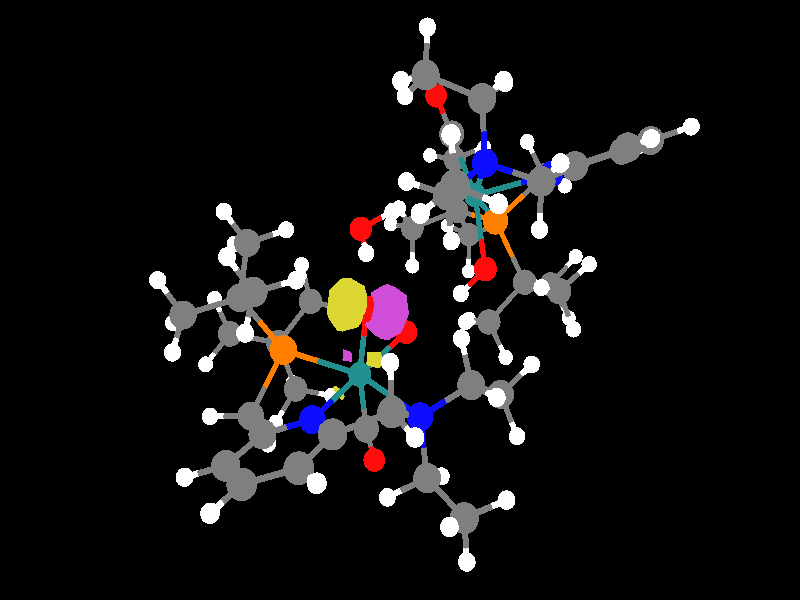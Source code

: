 // ****This file was generated by Gabedit ****

global_settings {
	ambient_light rgb <0.200000002980232, 0.200000002980232, 0.200000002980232>
	max_trace_level 15
}

// Rotation matrix
#declare myTransforms = transform {
matrix <0.730235, 0.635920 ,-0.249724, -0.434365, 0.150009, -0.888158, -0.527337, 0.757036, 0.385763, 0.000000, 0.000000 ,0.000000>
}

// finish options
#declare ambientCoef = 0.2;
#declare diffuseCoef = 0.8;
#declare specularCoef = 0.8;

// CAMERA
camera
{
	right     1.44478527607362 *x
	up        y
	direction -z
	angle 44.57364039190848
	location  < 0.000000, 0.00000, 50.00000000000000 >
	look_at   < 0.000000, 0.00000, 0.00000000000000 >
	translate < -0.78114630254593 , -0.64905034951949 , 0.000000 >
}

// LIGHT 1
light_source
{

	<  0.000000,  0.000000, 50.000000>
	color rgb <1, 1, 1>
	fade_distance 100.715721808572
	fade_power 0
	parallel
	point_at <  0.000000,  0.000000, -50.000000>
}

light_source {
	<28.531854657851, 50.2572796825395, -12.6372721914616>
	color rgb <0.300000011920929, 0.300000011920929, 0.300000011920929>
	fade_distance 100.715721808572
	fade_power 0
	parallel
	point_at <-28.531854657851, -50.2572796825395, 12.6372721914616>
}

#default {
	finish {ambient .8 diffuse 1 specular 1 roughness .005 metallic 0.5}
}

    // BACKGROUND 
background 
{
	color rgb < 0.000000, 0.000000, 0.000000 >
}

# declare molecule = union {
// ATOMS 
sphere
{
	<      1.588352,     -4.257752,     -5.261321>       0.408181
	texture
	{
		pigment { rgb<      1.000000,      1.000000,      1.000000> }
		finish {ambient ambientCoef diffuse diffuseCoef specular specularCoef}
	}
}
sphere
{
	<     -0.434936,     -3.850207,     -5.453847>       0.663294
	texture
	{
		pigment { rgb<      0.499992,      0.499992,      0.499992> }
		finish {ambient ambientCoef diffuse diffuseCoef specular specularCoef}
	}
}
sphere
{
	<     -1.079066,     -4.545876,     -7.306088>       0.408181
	texture
	{
		pigment { rgb<      1.000000,      1.000000,      1.000000> }
		finish {ambient ambientCoef diffuse diffuseCoef specular specularCoef}
	}
}
sphere
{
	<     -0.645481,     -1.784869,     -5.361283>       0.408181
	texture
	{
		pigment { rgb<      1.000000,      1.000000,      1.000000> }
		finish {ambient ambientCoef diffuse diffuseCoef specular specularCoef}
	}
}
sphere
{
	<     -3.102372,      3.402379,      5.470236>       0.408181
	texture
	{
		pigment { rgb<      1.000000,      1.000000,      1.000000> }
		finish {ambient ambientCoef diffuse diffuseCoef specular specularCoef}
	}
}
sphere
{
	<     -1.366167,      1.180910,     -2.021535>       0.578256
	texture
	{
		pigment { rgb<      1.000000,      0.049989,      0.049989> }
		finish {ambient ambientCoef diffuse diffuseCoef specular specularCoef}
	}
}
sphere
{
	<     -2.796023,      6.564619,      2.550474>       0.408181
	texture
	{
		pigment { rgb<      1.000000,      1.000000,      1.000000> }
		finish {ambient ambientCoef diffuse diffuseCoef specular specularCoef}
	}
}
sphere
{
	<     -3.177435,     -1.905487,      1.685492>       0.578256
	texture
	{
		pigment { rgb<      1.000000,      0.049989,      0.049989> }
		finish {ambient ambientCoef diffuse diffuseCoef specular specularCoef}
	}
}
sphere
{
	<     -1.125052,      0.302391,      2.885417>       0.408181
	texture
	{
		pigment { rgb<      1.000000,      1.000000,      1.000000> }
		finish {ambient ambientCoef diffuse diffuseCoef specular specularCoef}
	}
}
sphere
{
	<     -1.800743,     -5.064353,     -3.255504>       0.663294
	texture
	{
		pigment { rgb<      0.499992,      0.499992,      0.499992> }
		finish {ambient ambientCoef diffuse diffuseCoef specular specularCoef}
	}
}
sphere
{
	<     -5.142324,      3.477285,      8.147873>       0.408181
	texture
	{
		pigment { rgb<      1.000000,      1.000000,      1.000000> }
		finish {ambient ambientCoef diffuse diffuseCoef specular specularCoef}
	}
}
sphere
{
	<     -1.739385,     -7.151838,     -3.403716>       0.408181
	texture
	{
		pigment { rgb<      1.000000,      1.000000,      1.000000> }
		finish {ambient ambientCoef diffuse diffuseCoef specular specularCoef}
	}
}
sphere
{
	<     -5.000325,      3.941699,      6.120446>       0.663294
	texture
	{
		pigment { rgb<      0.499992,      0.499992,      0.499992> }
		finish {ambient ambientCoef diffuse diffuseCoef specular specularCoef}
	}
}
sphere
{
	<     -2.374513,      5.558215,     -0.614791>       0.408181
	texture
	{
		pigment { rgb<      1.000000,      1.000000,      1.000000> }
		finish {ambient ambientCoef diffuse diffuseCoef specular specularCoef}
	}
}
sphere
{
	<     -5.214424,      5.999717,      5.954806>       0.408181
	texture
	{
		pigment { rgb<      1.000000,      1.000000,      1.000000> }
		finish {ambient ambientCoef diffuse diffuseCoef specular specularCoef}
	}
}
sphere
{
	<     -0.841993,     -4.512499,     -1.497784>       0.408181
	texture
	{
		pigment { rgb<      1.000000,      1.000000,      1.000000> }
		finish {ambient ambientCoef diffuse diffuseCoef specular specularCoef}
	}
}
sphere
{
	<     -3.467260,      6.834634,      0.609823>       0.663294
	texture
	{
		pigment { rgb<      0.499992,      0.499992,      0.499992> }
		finish {ambient ambientCoef diffuse diffuseCoef specular specularCoef}
	}
}
sphere
{
	<     -3.072211,      8.802281,      0.046672>       0.408181
	texture
	{
		pigment { rgb<      1.000000,      1.000000,      1.000000> }
		finish {ambient ambientCoef diffuse diffuseCoef specular specularCoef}
	}
}
sphere
{
	<     -4.532874,     -5.595404,      0.645780>       0.408181
	texture
	{
		pigment { rgb<      1.000000,      1.000000,      1.000000> }
		finish {ambient ambientCoef diffuse diffuseCoef specular specularCoef}
	}
}
sphere
{
	<     -4.905088,     -0.304085,     -1.224083>       0.578256
	texture
	{
		pigment { rgb<      0.139986,      0.559991,      0.559991> }
		finish {ambient ambientCoef diffuse diffuseCoef specular specularCoef}
	}
}
sphere
{
	<     -5.012868,     -1.102344,      4.711703>       0.408181
	texture
	{
		pigment { rgb<      1.000000,      1.000000,      1.000000> }
		finish {ambient ambientCoef diffuse diffuseCoef specular specularCoef}
	}
}
sphere
{
	<     -4.465703,     -4.239456,     -3.019480>       0.629279
	texture
	{
		pigment { rgb<      0.049989,      0.049989,      1.000000> }
		finish {ambient ambientCoef diffuse diffuseCoef specular specularCoef}
	}
}
sphere
{
	<     -5.738330,     -5.743180,     -1.045504>       0.663294
	texture
	{
		pigment { rgb<      0.499992,      0.499992,      0.499992> }
		finish {ambient ambientCoef diffuse diffuseCoef specular specularCoef}
	}
}
sphere
{
	<     -7.084543,      2.493424,      4.732533>       0.663294
	texture
	{
		pigment { rgb<      0.499992,      0.499992,      0.499992> }
		finish {ambient ambientCoef diffuse diffuseCoef specular specularCoef}
	}
}
sphere
{
	<     -6.893954,     -0.507819,      7.458156>       0.408181
	texture
	{
		pigment { rgb<      1.000000,      1.000000,      1.000000> }
		finish {ambient ambientCoef diffuse diffuseCoef specular specularCoef}
	}
}
sphere
{
	<     -7.457328,      8.105578,      3.878147>       0.408181
	texture
	{
		pigment { rgb<      1.000000,      1.000000,      1.000000> }
		finish {ambient ambientCoef diffuse diffuseCoef specular specularCoef}
	}
}
sphere
{
	<     -6.817623,     -0.314662,      5.384501>       0.663294
	texture
	{
		pigment { rgb<      0.499992,      0.499992,      0.499992> }
		finish {ambient ambientCoef diffuse diffuseCoef specular specularCoef}
	}
}
sphere
{
	<     -6.302449,      6.324909,      0.295041>       0.663294
	texture
	{
		pigment { rgb<      0.499992,      0.499992,      0.499992> }
		finish {ambient ambientCoef diffuse diffuseCoef specular specularCoef}
	}
}
sphere
{
	<     -6.795331,      2.875358,      1.128182>       0.707513
	texture
	{
		pigment { rgb<      1.000000,      0.499992,      0.000000> }
		finish {ambient ambientCoef diffuse diffuseCoef specular specularCoef}
	}
}
sphere
{
	<     -5.937881,     -7.744402,     -1.589753>       0.408181
	texture
	{
		pigment { rgb<      1.000000,      1.000000,      1.000000> }
		finish {ambient ambientCoef diffuse diffuseCoef specular specularCoef}
	}
}
sphere
{
	<     -7.900122,      8.157069,      1.854182>       0.663294
	texture
	{
		pigment { rgb<      0.499992,      0.499992,      0.499992> }
		finish {ambient ambientCoef diffuse diffuseCoef specular specularCoef}
	}
}
sphere
{
	<     -4.976806,     -3.114766,     -6.763300>       0.408181
	texture
	{
		pigment { rgb<      1.000000,      1.000000,      1.000000> }
		finish {ambient ambientCoef diffuse diffuseCoef specular specularCoef}
	}
}
sphere
{
	<     -4.117596,     -7.835546,     -7.023771>       0.408181
	texture
	{
		pigment { rgb<      1.000000,      1.000000,      1.000000> }
		finish {ambient ambientCoef diffuse diffuseCoef specular specularCoef}
	}
}
sphere
{
	<     -7.521752,     10.095390,      1.188781>       0.408181
	texture
	{
		pigment { rgb<      1.000000,      1.000000,      1.000000> }
		finish {ambient ambientCoef diffuse diffuseCoef specular specularCoef}
	}
}
sphere
{
	<     -5.862726,     -4.437418,     -5.437968>       0.663294
	texture
	{
		pigment { rgb<      0.499992,      0.499992,      0.499992> }
		finish {ambient ambientCoef diffuse diffuseCoef specular specularCoef}
	}
}
sphere
{
	<     -9.652285,      3.272855,      7.774935>       0.408181
	texture
	{
		pigment { rgb<      1.000000,      1.000000,      1.000000> }
		finish {ambient ambientCoef diffuse diffuseCoef specular specularCoef}
	}
}
sphere
{
	<     -5.956400,      1.065198,     -4.293888>       0.663294
	texture
	{
		pigment { rgb<      0.499992,      0.499992,      0.499992> }
		finish {ambient ambientCoef diffuse diffuseCoef specular specularCoef}
	}
}
sphere
{
	<     -9.674208,      3.371399,      5.693814>       0.663294
	texture
	{
		pigment { rgb<      0.499992,      0.499992,      0.499992> }
		finish {ambient ambientCoef diffuse diffuseCoef specular specularCoef}
	}
}
sphere
{
	<     -5.722812,      5.611639,     -3.735673>       0.408181
	texture
	{
		pigment { rgb<      1.000000,      1.000000,      1.000000> }
		finish {ambient ambientCoef diffuse diffuseCoef specular specularCoef}
	}
}
sphere
{
	<     -6.946964,      6.726840,     -2.494040>       0.663294
	texture
	{
		pigment { rgb<      0.499992,      0.499992,      0.499992> }
		finish {ambient ambientCoef diffuse diffuseCoef specular specularCoef}
	}
}
sphere
{
	<    -10.139777,      5.324395,      5.174486>       0.408181
	texture
	{
		pigment { rgb<      1.000000,      1.000000,      1.000000> }
		finish {ambient ambientCoef diffuse diffuseCoef specular specularCoef}
	}
}
sphere
{
	<     -6.621566,      8.734699,     -2.944165>       0.408181
	texture
	{
		pigment { rgb<      1.000000,      1.000000,      1.000000> }
		finish {ambient ambientCoef diffuse diffuseCoef specular specularCoef}
	}
}
sphere
{
	<     -8.254258,     -4.606573,     -0.397106>       0.663294
	texture
	{
		pigment { rgb<      0.499992,      0.499992,      0.499992> }
		finish {ambient ambientCoef diffuse diffuseCoef specular specularCoef}
	}
}
sphere
{
	<     -8.279141,     -2.063571,     -0.403527>       0.629279
	texture
	{
		pigment { rgb<      0.049989,      0.049989,      1.000000> }
		finish {ambient ambientCoef diffuse diffuseCoef specular specularCoef}
	}
}
sphere
{
	<     -6.000366,     -7.054302,     -6.620453>       0.663294
	texture
	{
		pigment { rgb<      0.499992,      0.499992,      0.499992> }
		finish {ambient ambientCoef diffuse diffuseCoef specular specularCoef}
	}
}
sphere
{
	<     -8.362544,     -1.460311,      4.598722>       0.408181
	texture
	{
		pigment { rgb<      1.000000,      1.000000,      1.000000> }
		finish {ambient ambientCoef diffuse diffuseCoef specular specularCoef}
	}
}
sphere
{
	<     -7.783387,     -3.719237,     -5.095140>       0.408181
	texture
	{
		pigment { rgb<      1.000000,      1.000000,      1.000000> }
		finish {ambient ambientCoef diffuse diffuseCoef specular specularCoef}
	}
}
sphere
{
	<     -9.939056,      7.812491,      1.614579>       0.408181
	texture
	{
		pigment { rgb<      1.000000,      1.000000,      1.000000> }
		finish {ambient ambientCoef diffuse diffuseCoef specular specularCoef}
	}
}
sphere
{
	<     -7.030595,     -8.421862,     -5.440907>       0.408181
	texture
	{
		pigment { rgb<      1.000000,      1.000000,      1.000000> }
		finish {ambient ambientCoef diffuse diffuseCoef specular specularCoef}
	}
}
sphere
{
	<    -10.101874,      2.065843,      0.087236>       0.663294
	texture
	{
		pigment { rgb<      0.499992,      0.499992,      0.499992> }
		finish {ambient ambientCoef diffuse diffuseCoef specular specularCoef}
	}
}
sphere
{
	<     -7.019054,     -6.916694,     -8.427884>       0.408181
	texture
	{
		pigment { rgb<      1.000000,      1.000000,      1.000000> }
		finish {ambient ambientCoef diffuse diffuseCoef specular specularCoef}
	}
}
sphere
{
	<    -11.212333,      2.129028,      5.051759>       0.408181
	texture
	{
		pigment { rgb<      1.000000,      1.000000,      1.000000> }
		finish {ambient ambientCoef diffuse diffuseCoef specular specularCoef}
	}
}
sphere
{
	<    -10.383090,     -0.748522,      0.189039>       0.663294
	texture
	{
		pigment { rgb<      0.499992,      0.499992,      0.499992> }
		finish {ambient ambientCoef diffuse diffuseCoef specular specularCoef}
	}
}
sphere
{
	<    -10.410626,     -5.964938,      0.240903>       0.663294
	texture
	{
		pigment { rgb<      0.499992,      0.499992,      0.499992> }
		finish {ambient ambientCoef diffuse diffuseCoef specular specularCoef}
	}
}
sphere
{
	<     -8.935505,      6.316970,     -2.946307>       0.408181
	texture
	{
		pigment { rgb<      1.000000,      1.000000,      1.000000> }
		finish {ambient ambientCoef diffuse diffuseCoef specular specularCoef}
	}
}
sphere
{
	<    -10.365683,     -8.025176,      0.234837>       0.408181
	texture
	{
		pigment { rgb<      1.000000,      1.000000,      1.000000> }
		finish {ambient ambientCoef diffuse diffuseCoef specular specularCoef}
	}
}
sphere
{
	<    -10.203003,      2.666061,     -1.904915>       0.408181
	texture
	{
		pigment { rgb<      1.000000,      1.000000,      1.000000> }
		finish {ambient ambientCoef diffuse diffuseCoef specular specularCoef}
	}
}
sphere
{
	<    -11.615282,      3.032657,      1.123717>       0.408181
	texture
	{
		pigment { rgb<      1.000000,      1.000000,      1.000000> }
		finish {ambient ambientCoef diffuse diffuseCoef specular specularCoef}
	}
}
sphere
{
	<    -12.590623,     -2.017187,      0.857498>       0.663294
	texture
	{
		pigment { rgb<      0.499992,      0.499992,      0.499992> }
		finish {ambient ambientCoef diffuse diffuseCoef specular specularCoef}
	}
}
sphere
{
	<    -12.597631,     -4.648466,      0.887666>       0.663294
	texture
	{
		pigment { rgb<      0.499992,      0.499992,      0.499992> }
		finish {ambient ambientCoef diffuse diffuseCoef specular specularCoef}
	}
}
sphere
{
	<    -14.279705,     -0.943137,      1.346399>       0.408181
	texture
	{
		pigment { rgb<      1.000000,      1.000000,      1.000000> }
		finish {ambient ambientCoef diffuse diffuseCoef specular specularCoef}
	}
}
sphere
{
	<    -14.310866,     -5.673071,      1.406045>       0.408181
	texture
	{
		pigment { rgb<      1.000000,      1.000000,      1.000000> }
		finish {ambient ambientCoef diffuse diffuseCoef specular specularCoef}
	}
}
sphere
{
	<     -6.432706,      1.816067,     -6.296214>       0.578256
	texture
	{
		pigment { rgb<      1.000000,      0.049989,      0.049989> }
		finish {ambient ambientCoef diffuse diffuseCoef specular specularCoef}
	}
}
sphere
{
	<      1.698932,     -7.051910,      5.129642>       0.663294
	texture
	{
		pigment { rgb<      0.499992,      0.499992,      0.499992> }
		finish {ambient ambientCoef diffuse diffuseCoef specular specularCoef}
	}
}
sphere
{
	<      1.915400,      1.968306,     -4.337038>       0.408181
	texture
	{
		pigment { rgb<      1.000000,      1.000000,      1.000000> }
		finish {ambient ambientCoef diffuse diffuseCoef specular specularCoef}
	}
}
sphere
{
	<     -0.241853,      1.864237,      3.444351>       0.578256
	texture
	{
		pigment { rgb<      1.000000,      0.049989,      0.049989> }
		finish {ambient ambientCoef diffuse diffuseCoef specular specularCoef}
	}
}
sphere
{
	<      2.345746,      6.049483,     -1.618001>       0.408181
	texture
	{
		pigment { rgb<      1.000000,      1.000000,      1.000000> }
		finish {ambient ambientCoef diffuse diffuseCoef specular specularCoef}
	}
}
sphere
{
	<      2.869589,     -2.148435,     -0.933668>       0.578256
	texture
	{
		pigment { rgb<      1.000000,      0.049989,      0.049989> }
		finish {ambient ambientCoef diffuse diffuseCoef specular specularCoef}
	}
}
sphere
{
	<      1.555917,      1.535936,      3.126014>       0.408181
	texture
	{
		pigment { rgb<      1.000000,      1.000000,      1.000000> }
		finish {ambient ambientCoef diffuse diffuseCoef specular specularCoef}
	}
}
sphere
{
	<      2.224035,     -4.431600,      4.074646>       0.663294
	texture
	{
		pigment { rgb<      0.499992,      0.499992,      0.499992> }
		finish {ambient ambientCoef diffuse diffuseCoef specular specularCoef}
	}
}
sphere
{
	<      2.819677,      1.941358,     -7.579416>       0.408181
	texture
	{
		pigment { rgb<      1.000000,      1.000000,      1.000000> }
		finish {ambient ambientCoef diffuse diffuseCoef specular specularCoef}
	}
}
sphere
{
	<      3.319996,      2.686913,     -5.696497>       0.663294
	texture
	{
		pigment { rgb<      0.499992,      0.499992,      0.499992> }
		finish {ambient ambientCoef diffuse diffuseCoef specular specularCoef}
	}
}
sphere
{
	<      3.340478,      5.680051,      1.551274>       0.408181
	texture
	{
		pigment { rgb<      1.000000,      1.000000,      1.000000> }
		finish {ambient ambientCoef diffuse diffuseCoef specular specularCoef}
	}
}
sphere
{
	<      3.116134,      4.754373,     -5.790396>       0.408181
	texture
	{
		pigment { rgb<      1.000000,      1.000000,      1.000000> }
		finish {ambient ambientCoef diffuse diffuseCoef specular specularCoef}
	}
}
sphere
{
	<      3.734828,      6.698604,     -0.215096>       0.663294
	texture
	{
		pigment { rgb<      0.499992,      0.499992,      0.499992> }
		finish {ambient ambientCoef diffuse diffuseCoef specular specularCoef}
	}
}
sphere
{
	<      3.435567,      8.737765,      0.101361>       0.408181
	texture
	{
		pigment { rgb<      1.000000,      1.000000,      1.000000> }
		finish {ambient ambientCoef diffuse diffuseCoef specular specularCoef}
	}
}
sphere
{
	<      4.781428,     -5.677509,      0.300278>       0.408181
	texture
	{
		pigment { rgb<      1.000000,      1.000000,      1.000000> }
		finish {ambient ambientCoef diffuse diffuseCoef specular specularCoef}
	}
}
sphere
{
	<      5.227886,     -0.078222,      1.393996>       0.578256
	texture
	{
		pigment { rgb<      0.139986,      0.559991,      0.559991> }
		finish {ambient ambientCoef diffuse diffuseCoef specular specularCoef}
	}
}
sphere
{
	<      5.056171,     -1.949351,     -3.928947>       0.408181
	texture
	{
		pigment { rgb<      1.000000,      1.000000,      1.000000> }
		finish {ambient ambientCoef diffuse diffuseCoef specular specularCoef}
	}
}
sphere
{
	<      4.914986,     -3.754902,      3.700761>       0.629279
	texture
	{
		pigment { rgb<      0.049989,      0.049989,      1.000000> }
		finish {ambient ambientCoef diffuse diffuseCoef specular specularCoef}
	}
}
sphere
{
	<      6.109138,     -5.525866,      1.897341>       0.663294
	texture
	{
		pigment { rgb<      0.499992,      0.499992,      0.499992> }
		finish {ambient ambientCoef diffuse diffuseCoef specular specularCoef}
	}
}
sphere
{
	<      6.029727,      1.892816,     -5.071428>       0.663294
	texture
	{
		pigment { rgb<      0.499992,      0.499992,      0.499992> }
		finish {ambient ambientCoef diffuse diffuseCoef specular specularCoef}
	}
}
sphere
{
	<      5.663265,     -1.511047,     -7.254194>       0.408181
	texture
	{
		pigment { rgb<      1.000000,      1.000000,      1.000000> }
		finish {ambient ambientCoef diffuse diffuseCoef specular specularCoef}
	}
}
sphere
{
	<      5.648860,      7.595030,     -4.949261>       0.408181
	texture
	{
		pigment { rgb<      1.000000,      1.000000,      1.000000> }
		finish {ambient ambientCoef diffuse diffuseCoef specular specularCoef}
	}
}
sphere
{
	<      6.265672,     -0.986242,     -5.327506>       0.663294
	texture
	{
		pigment { rgb<      0.499992,      0.499992,      0.499992> }
		finish {ambient ambientCoef diffuse diffuseCoef specular specularCoef}
	}
}
sphere
{
	<      6.457742,      6.252154,     -1.099315>       0.663294
	texture
	{
		pigment { rgb<      0.499992,      0.499992,      0.499992> }
		finish {ambient ambientCoef diffuse diffuseCoef specular specularCoef}
	}
}
sphere
{
	<      6.694423,      2.686014,     -1.613002>       0.707513
	texture
	{
		pigment { rgb<      1.000000,      0.499992,      0.000000> }
		finish {ambient ambientCoef diffuse diffuseCoef specular specularCoef}
	}
}
sphere
{
	<      6.403491,     -7.406956,      2.750780>       0.408181
	texture
	{
		pigment { rgb<      1.000000,      1.000000,      1.000000> }
		finish {ambient ambientCoef diffuse diffuseCoef specular specularCoef}
	}
}
sphere
{
	<      7.002317,      7.898638,     -3.407650>       0.663294
	texture
	{
		pigment { rgb<      0.499992,      0.499992,      0.499992> }
		finish {ambient ambientCoef diffuse diffuseCoef specular specularCoef}
	}
}
sphere
{
	<      8.230932,     -2.911544,      5.635435>       0.408181
	texture
	{
		pigment { rgb<      1.000000,      1.000000,      1.000000> }
		finish {ambient ambientCoef diffuse diffuseCoef specular specularCoef}
	}
}
sphere
{
	<      4.505779,     -0.439112,      7.622090>       0.408181
	texture
	{
		pigment { rgb<      1.000000,      1.000000,      1.000000> }
		finish {ambient ambientCoef diffuse diffuseCoef specular specularCoef}
	}
}
sphere
{
	<      6.847557,      9.897726,     -2.835704>       0.408181
	texture
	{
		pigment { rgb<      1.000000,      1.000000,      1.000000> }
		finish {ambient ambientCoef diffuse diffuseCoef specular specularCoef}
	}
}
sphere
{
	<      6.379658,     -3.749853,      6.078934>       0.663294
	texture
	{
		pigment { rgb<      0.499992,      0.499992,      0.499992> }
		finish {ambient ambientCoef diffuse diffuseCoef specular specularCoef}
	}
}
sphere
{
	<      7.452318,      2.269241,     -8.843901>       0.408181
	texture
	{
		pigment { rgb<      1.000000,      1.000000,      1.000000> }
		finish {ambient ambientCoef diffuse diffuseCoef specular specularCoef}
	}
}
sphere
{
	<      6.603035,      1.788164,      3.950682>       0.663294
	texture
	{
		pigment { rgb<      0.499992,      0.499992,      0.499992> }
		finish {ambient ambientCoef diffuse diffuseCoef specular specularCoef}
	}
}
sphere
{
	<      7.875076,      3.069444,     -6.965724>       0.663294
	texture
	{
		pigment { rgb<      0.499992,      0.499992,      0.499992> }
		finish {ambient ambientCoef diffuse diffuseCoef specular specularCoef}
	}
}
sphere
{
	<      8.113184,      5.955919,      2.718026>       0.408181
	texture
	{
		pigment { rgb<      1.000000,      1.000000,      1.000000> }
		finish {ambient ambientCoef diffuse diffuseCoef specular specularCoef}
	}
}
sphere
{
	<      8.288730,      7.072825,      0.983408>       0.663294
	texture
	{
		pigment { rgb<      0.499992,      0.499992,      0.499992> }
		finish {ambient ambientCoef diffuse diffuseCoef specular specularCoef}
	}
}
sphere
{
	<      7.719062,      5.125836,     -7.127930>       0.408181
	texture
	{
		pigment { rgb<      1.000000,      1.000000,      1.000000> }
		finish {ambient ambientCoef diffuse diffuseCoef specular specularCoef}
	}
}
sphere
{
	<      7.870731,      9.054306,      1.477641>       0.408181
	texture
	{
		pigment { rgb<      1.000000,      1.000000,      1.000000> }
		finish {ambient ambientCoef diffuse diffuseCoef specular specularCoef}
	}
}
sphere
{
	<      8.563543,     -4.538634,      0.850052>       0.663294
	texture
	{
		pigment { rgb<      0.499992,      0.499992,      0.499992> }
		finish {ambient ambientCoef diffuse diffuseCoef specular specularCoef}
	}
}
sphere
{
	<      8.522683,     -2.075726,      0.270966>       0.629279
	texture
	{
		pigment { rgb<      0.049989,      0.049989,      1.000000> }
		finish {ambient ambientCoef diffuse diffuseCoef specular specularCoef}
	}
}
sphere
{
	<      5.141987,     -2.318578,      8.228176>       0.663294
	texture
	{
		pigment { rgb<      0.499992,      0.499992,      0.499992> }
		finish {ambient ambientCoef diffuse diffuseCoef specular specularCoef}
	}
}
sphere
{
	<      8.237530,     -1.616803,     -5.110437>       0.408181
	texture
	{
		pigment { rgb<      1.000000,      1.000000,      1.000000> }
		finish {ambient ambientCoef diffuse diffuseCoef specular specularCoef}
	}
}
sphere
{
	<      6.737810,     -5.726337,      6.672578>       0.408181
	texture
	{
		pigment { rgb<      1.000000,      1.000000,      1.000000> }
		finish {ambient ambientCoef diffuse diffuseCoef specular specularCoef}
	}
}
sphere
{
	<      8.926111,      7.614271,     -4.141222>       0.408181
	texture
	{
		pigment { rgb<      1.000000,      1.000000,      1.000000> }
		finish {ambient ambientCoef diffuse diffuseCoef specular specularCoef}
	}
}
sphere
{
	<      3.511840,     -3.341857,      9.011218>       0.408181
	texture
	{
		pigment { rgb<      1.000000,      1.000000,      1.000000> }
		finish {ambient ambientCoef diffuse diffuseCoef specular specularCoef}
	}
}
sphere
{
	<     10.155650,      1.873332,     -1.305795>       0.663294
	texture
	{
		pigment { rgb<      0.499992,      0.499992,      0.499992> }
		finish {ambient ambientCoef diffuse diffuseCoef specular specularCoef}
	}
}
sphere
{
	<      6.522693,     -2.058430,      9.759583>       0.408181
	texture
	{
		pigment { rgb<      1.000000,      1.000000,      1.000000> }
		finish {ambient ambientCoef diffuse diffuseCoef specular specularCoef}
	}
}
sphere
{
	<      9.854953,      2.588460,     -6.547001>       0.408181
	texture
	{
		pigment { rgb<      1.000000,      1.000000,      1.000000> }
		finish {ambient ambientCoef diffuse diffuseCoef specular specularCoef}
	}
}
sphere
{
	<     10.485158,     -0.908840,     -0.835174>       0.663294
	texture
	{
		pigment { rgb<      0.499992,      0.499992,      0.499992> }
		finish {ambient ambientCoef diffuse diffuseCoef specular specularCoef}
	}
}
sphere
{
	<     10.692903,     -5.994369,      0.347520>       0.663294
	texture
	{
		pigment { rgb<      0.499992,      0.499992,      0.499992> }
		finish {ambient ambientCoef diffuse diffuseCoef specular specularCoef}
	}
}
sphere
{
	<     10.266546,      7.010492,      0.339361>       0.408181
	texture
	{
		pigment { rgb<      1.000000,      1.000000,      1.000000> }
		finish {ambient ambientCoef diffuse diffuseCoef specular specularCoef}
	}
}
sphere
{
	<     10.726091,     -7.996508,      0.838242>       0.408181
	texture
	{
		pigment { rgb<      1.000000,      1.000000,      1.000000> }
		finish {ambient ambientCoef diffuse diffuseCoef specular specularCoef}
	}
}
sphere
{
	<     10.774218,      2.878951,      0.410784>       0.408181
	texture
	{
		pigment { rgb<      1.000000,      1.000000,      1.000000> }
		finish {ambient ambientCoef diffuse diffuseCoef specular specularCoef}
	}
}
sphere
{
	<     11.350114,      2.523529,     -2.876990>       0.408181
	texture
	{
		pigment { rgb<      1.000000,      1.000000,      1.000000> }
		finish {ambient ambientCoef diffuse diffuseCoef specular specularCoef}
	}
}
sphere
{
	<     12.658857,     -2.278922,     -1.424594>       0.663294
	texture
	{
		pigment { rgb<      0.499992,      0.499992,      0.499992> }
		finish {ambient ambientCoef diffuse diffuseCoef specular specularCoef}
	}
}
sphere
{
	<     12.757071,     -4.838726,     -0.817151>       0.663294
	texture
	{
		pigment { rgb<      0.499992,      0.499992,      0.499992> }
		finish {ambient ambientCoef diffuse diffuseCoef specular specularCoef}
	}
}
sphere
{
	<     14.252838,     -1.345072,     -2.339489>       0.408181
	texture
	{
		pigment { rgb<      1.000000,      1.000000,      1.000000> }
		finish {ambient ambientCoef diffuse diffuseCoef specular specularCoef}
	}
}
sphere
{
	<     14.449574,     -5.936649,     -1.248379>       0.408181
	texture
	{
		pigment { rgb<      1.000000,      1.000000,      1.000000> }
		finish {ambient ambientCoef diffuse diffuseCoef specular specularCoef}
	}
}
sphere
{
	<      1.483950,     -1.058723,     -1.492744>       0.408181
	texture
	{
		pigment { rgb<      1.000000,      1.000000,      1.000000> }
		finish {ambient ambientCoef diffuse diffuseCoef specular specularCoef}
	}
}
sphere
{
	<      7.416824,      2.927523,      5.674235>       0.578256
	texture
	{
		pigment { rgb<      1.000000,      0.049989,      0.049989> }
		finish {ambient ambientCoef diffuse diffuseCoef specular specularCoef}
	}
}
sphere
{
	<     -0.358092,     -7.268659,      5.349747>       0.408181
	texture
	{
		pigment { rgb<      1.000000,      1.000000,      1.000000> }
		finish {ambient ambientCoef diffuse diffuseCoef specular specularCoef}
	}
}
sphere
{
	<      2.559751,     -7.372353,      6.998299>       0.408181
	texture
	{
		pigment { rgb<      1.000000,      1.000000,      1.000000> }
		finish {ambient ambientCoef diffuse diffuseCoef specular specularCoef}
	}
}
sphere
{
	<      2.341896,     -8.568534,      3.858356>       0.408181
	texture
	{
		pigment { rgb<      1.000000,      1.000000,      1.000000> }
		finish {ambient ambientCoef diffuse diffuseCoef specular specularCoef}
	}
}
sphere
{
	<      1.345251,     -4.161932,      2.213353>       0.408181
	texture
	{
		pigment { rgb<      1.000000,      1.000000,      1.000000> }
		finish {ambient ambientCoef diffuse diffuseCoef specular specularCoef}
	}
}
sphere
{
	<      1.405955,     -2.980819,      5.309405>       0.408181
	texture
	{
		pigment { rgb<      1.000000,      1.000000,      1.000000> }
		finish {ambient ambientCoef diffuse diffuseCoef specular specularCoef}
	}
}
sphere
{
	<     -0.820791,      1.865779,     -0.408772>       0.408181
	texture
	{
		pigment { rgb<      1.000000,      1.000000,      1.000000> }
		finish {ambient ambientCoef diffuse diffuseCoef specular specularCoef}
	}
}
// BONDS 
cylinder
{
	<      1.588352,     -4.257752,     -5.261321>,
	<      0.889588,     -4.117002,     -5.327812> 
	      0.140000
	texture
	{
		pigment { rgb<      1.000000,      1.000000,      1.000000> }
		finish {ambient ambientCoef diffuse diffuseCoef specular specularCoef}
	}
}
cylinder
{
	<      0.889588,     -4.117002,     -5.327812>,
	<     -0.434936,     -3.850207,     -5.453847> 
	      0.140000
	texture
	{
		pigment { rgb<      0.499992,      0.499992,      0.499992> }
		finish {ambient ambientCoef diffuse diffuseCoef specular specularCoef}
	}
}
cylinder
{
	<     -0.434936,     -3.850207,     -5.453847>,
	<     -0.856608,     -4.305619,     -6.666397> 
	      0.140000
	texture
	{
		pigment { rgb<      0.499992,      0.499992,      0.499992> }
		finish {ambient ambientCoef diffuse diffuseCoef specular specularCoef}
	}
}
cylinder
{
	<     -0.856608,     -4.305619,     -6.666397>,
	<     -1.079066,     -4.545876,     -7.306088> 
	      0.140000
	texture
	{
		pigment { rgb<      1.000000,      1.000000,      1.000000> }
		finish {ambient ambientCoef diffuse diffuseCoef specular specularCoef}
	}
}
cylinder
{
	<     -0.434936,     -3.850207,     -5.453847>,
	<     -0.572767,     -2.498156,     -5.393251> 
	      0.140000
	texture
	{
		pigment { rgb<      0.499992,      0.499992,      0.499992> }
		finish {ambient ambientCoef diffuse diffuseCoef specular specularCoef}
	}
}
cylinder
{
	<     -0.572767,     -2.498156,     -5.393251>,
	<     -0.645481,     -1.784869,     -5.361283> 
	      0.140000
	texture
	{
		pigment { rgb<      1.000000,      1.000000,      1.000000> }
		finish {ambient ambientCoef diffuse diffuseCoef specular specularCoef}
	}
}
cylinder
{
	<     -0.434936,     -3.850207,     -5.453847>,
	<     -1.117840,     -4.457280,     -4.354676> 
	      0.140000
	texture
	{
		pigment { rgb<      0.499992,      0.499992,      0.499992> }
		finish {ambient ambientCoef diffuse diffuseCoef specular specularCoef}
	}
}
cylinder
{
	<     -1.117840,     -4.457280,     -4.354676>,
	<     -1.800743,     -5.064353,     -3.255504> 
	      0.140000
	texture
	{
		pigment { rgb<      0.499992,      0.499992,      0.499992> }
		finish {ambient ambientCoef diffuse diffuseCoef specular specularCoef}
	}
}
cylinder
{
	<     -3.102372,      3.402379,      5.470236>,
	<     -3.757851,      3.588639,      5.694793> 
	      0.140000
	texture
	{
		pigment { rgb<      1.000000,      1.000000,      1.000000> }
		finish {ambient ambientCoef diffuse diffuseCoef specular specularCoef}
	}
}
cylinder
{
	<     -3.757851,      3.588639,      5.694793>,
	<     -5.000325,      3.941699,      6.120446> 
	      0.140000
	texture
	{
		pigment { rgb<      0.499992,      0.499992,      0.499992> }
		finish {ambient ambientCoef diffuse diffuseCoef specular specularCoef}
	}
}
cylinder
{
	<     -1.366167,      1.180910,     -2.021535>,
	<     -2.732459,      0.607589,     -1.713658> 
	      0.140000
	texture
	{
		pigment { rgb<      1.000000,      0.049989,      0.049989> }
		finish {ambient ambientCoef diffuse diffuseCoef specular specularCoef}
	}
}
cylinder
{
	<     -2.732459,      0.607589,     -1.713658>,
	<     -4.905088,     -0.304085,     -1.224083> 
	      0.140000
	texture
	{
		pigment { rgb<      0.139986,      0.559991,      0.559991> }
		finish {ambient ambientCoef diffuse diffuseCoef specular specularCoef}
	}
}
cylinder
{
	<     -1.366167,      1.180910,     -2.021535>,
	<     -1.014125,      1.622995,     -0.980492> 
	      0.140000
	texture
	{
		pigment { rgb<      1.000000,      0.049989,      0.049989> }
		finish {ambient ambientCoef diffuse diffuseCoef specular specularCoef}
	}
}
cylinder
{
	<     -1.014125,      1.622995,     -0.980492>,
	<     -0.820791,      1.865779,     -0.408772> 
	      0.140000
	texture
	{
		pigment { rgb<      1.000000,      1.000000,      1.000000> }
		finish {ambient ambientCoef diffuse diffuseCoef specular specularCoef}
	}
}
cylinder
{
	<     -2.796023,      6.564619,      2.550474>,
	<     -3.027842,      6.657872,      1.880250> 
	      0.140000
	texture
	{
		pigment { rgb<      1.000000,      1.000000,      1.000000> }
		finish {ambient ambientCoef diffuse diffuseCoef specular specularCoef}
	}
}
cylinder
{
	<     -3.027842,      6.657872,      1.880250>,
	<     -3.467260,      6.834634,      0.609823> 
	      0.140000
	texture
	{
		pigment { rgb<      0.499992,      0.499992,      0.499992> }
		finish {ambient ambientCoef diffuse diffuseCoef specular specularCoef}
	}
}
cylinder
{
	<     -3.177435,     -1.905487,      1.685492>,
	<     -3.844440,     -1.287224,      0.562175> 
	      0.140000
	texture
	{
		pigment { rgb<      1.000000,      0.049989,      0.049989> }
		finish {ambient ambientCoef diffuse diffuseCoef specular specularCoef}
	}
}
cylinder
{
	<     -3.844440,     -1.287224,      0.562175>,
	<     -4.905088,     -0.304085,     -1.224083> 
	      0.140000
	texture
	{
		pigment { rgb<      0.139986,      0.559991,      0.559991> }
		finish {ambient ambientCoef diffuse diffuseCoef specular specularCoef}
	}
}
cylinder
{
	<     -1.125052,      0.302391,      2.885417>,
	<     -0.811960,      0.856061,      3.083558> 
	      0.140000
	texture
	{
		pigment { rgb<      1.000000,      1.000000,      1.000000> }
		finish {ambient ambientCoef diffuse diffuseCoef specular specularCoef}
	}
}
cylinder
{
	<     -0.811960,      0.856061,      3.083558>,
	<     -0.241853,      1.864237,      3.444351> 
	      0.140000
	texture
	{
		pigment { rgb<      1.000000,      0.049989,      0.049989> }
		finish {ambient ambientCoef diffuse diffuseCoef specular specularCoef}
	}
}
cylinder
{
	<     -1.800743,     -5.064353,     -3.255504>,
	<     -1.760576,     -6.430903,     -3.352530> 
	      0.140000
	texture
	{
		pigment { rgb<      0.499992,      0.499992,      0.499992> }
		finish {ambient ambientCoef diffuse diffuseCoef specular specularCoef}
	}
}
cylinder
{
	<     -1.760576,     -6.430903,     -3.352530>,
	<     -1.739385,     -7.151838,     -3.403716> 
	      0.140000
	texture
	{
		pigment { rgb<      1.000000,      1.000000,      1.000000> }
		finish {ambient ambientCoef diffuse diffuseCoef specular specularCoef}
	}
}
cylinder
{
	<     -1.800743,     -5.064353,     -3.255504>,
	<     -1.173108,     -4.703088,     -2.104832> 
	      0.140000
	texture
	{
		pigment { rgb<      0.499992,      0.499992,      0.499992> }
		finish {ambient ambientCoef diffuse diffuseCoef specular specularCoef}
	}
}
cylinder
{
	<     -1.173108,     -4.703088,     -2.104832>,
	<     -0.841993,     -4.512499,     -1.497784> 
	      0.140000
	texture
	{
		pigment { rgb<      1.000000,      1.000000,      1.000000> }
		finish {ambient ambientCoef diffuse diffuseCoef specular specularCoef}
	}
}
cylinder
{
	<     -1.800743,     -5.064353,     -3.255504>,
	<     -3.143798,     -4.648631,     -3.136555> 
	      0.140000
	texture
	{
		pigment { rgb<      0.499992,      0.499992,      0.499992> }
		finish {ambient ambientCoef diffuse diffuseCoef specular specularCoef}
	}
}
cylinder
{
	<     -3.143798,     -4.648631,     -3.136555>,
	<     -4.465703,     -4.239456,     -3.019480> 
	      0.140000
	texture
	{
		pigment { rgb<      0.049989,      0.049989,      1.000000> }
		finish {ambient ambientCoef diffuse diffuseCoef specular specularCoef}
	}
}
cylinder
{
	<     -5.142324,      3.477285,      8.147873>,
	<     -5.093283,      3.637676,      7.447679> 
	      0.140000
	texture
	{
		pigment { rgb<      1.000000,      1.000000,      1.000000> }
		finish {ambient ambientCoef diffuse diffuseCoef specular specularCoef}
	}
}
cylinder
{
	<     -5.093283,      3.637676,      7.447679>,
	<     -5.000325,      3.941699,      6.120446> 
	      0.140000
	texture
	{
		pigment { rgb<      0.499992,      0.499992,      0.499992> }
		finish {ambient ambientCoef diffuse diffuseCoef specular specularCoef}
	}
}
cylinder
{
	<     -5.000325,      3.941699,      6.120446>,
	<     -5.140483,      5.288958,      6.012011> 
	      0.140000
	texture
	{
		pigment { rgb<      0.499992,      0.499992,      0.499992> }
		finish {ambient ambientCoef diffuse diffuseCoef specular specularCoef}
	}
}
cylinder
{
	<     -5.140483,      5.288958,      6.012011>,
	<     -5.214424,      5.999717,      5.954806> 
	      0.140000
	texture
	{
		pigment { rgb<      1.000000,      1.000000,      1.000000> }
		finish {ambient ambientCoef diffuse diffuseCoef specular specularCoef}
	}
}
cylinder
{
	<     -5.000325,      3.941699,      6.120446>,
	<     -6.042434,      3.217561,      5.426489> 
	      0.140000
	texture
	{
		pigment { rgb<      0.499992,      0.499992,      0.499992> }
		finish {ambient ambientCoef diffuse diffuseCoef specular specularCoef}
	}
}
cylinder
{
	<     -6.042434,      3.217561,      5.426489>,
	<     -7.084543,      2.493424,      4.732533> 
	      0.140000
	texture
	{
		pigment { rgb<      0.499992,      0.499992,      0.499992> }
		finish {ambient ambientCoef diffuse diffuseCoef specular specularCoef}
	}
}
cylinder
{
	<     -2.374513,      5.558215,     -0.614791>,
	<     -2.751905,      5.999040,     -0.191857> 
	      0.140000
	texture
	{
		pigment { rgb<      1.000000,      1.000000,      1.000000> }
		finish {ambient ambientCoef diffuse diffuseCoef specular specularCoef}
	}
}
cylinder
{
	<     -2.751905,      5.999040,     -0.191857>,
	<     -3.467260,      6.834634,      0.609823> 
	      0.140000
	texture
	{
		pigment { rgb<      0.499992,      0.499992,      0.499992> }
		finish {ambient ambientCoef diffuse diffuseCoef specular specularCoef}
	}
}
cylinder
{
	<     -3.467260,      6.834634,      0.609823>,
	<     -3.208645,      8.122733,      0.241162> 
	      0.140000
	texture
	{
		pigment { rgb<      0.499992,      0.499992,      0.499992> }
		finish {ambient ambientCoef diffuse diffuseCoef specular specularCoef}
	}
}
cylinder
{
	<     -3.208645,      8.122733,      0.241162>,
	<     -3.072211,      8.802281,      0.046672> 
	      0.140000
	texture
	{
		pigment { rgb<      1.000000,      1.000000,      1.000000> }
		finish {ambient ambientCoef diffuse diffuseCoef specular specularCoef}
	}
}
cylinder
{
	<     -3.467260,      6.834634,      0.609823>,
	<     -4.884855,      6.579772,      0.452432> 
	      0.140000
	texture
	{
		pigment { rgb<      0.499992,      0.499992,      0.499992> }
		finish {ambient ambientCoef diffuse diffuseCoef specular specularCoef}
	}
}
cylinder
{
	<     -4.884855,      6.579772,      0.452432>,
	<     -6.302449,      6.324909,      0.295041> 
	      0.140000
	texture
	{
		pigment { rgb<      0.499992,      0.499992,      0.499992> }
		finish {ambient ambientCoef diffuse diffuseCoef specular specularCoef}
	}
}
cylinder
{
	<     -4.532874,     -5.595404,      0.645780>,
	<     -4.949191,     -5.646440,      0.061677> 
	      0.140000
	texture
	{
		pigment { rgb<      1.000000,      1.000000,      1.000000> }
		finish {ambient ambientCoef diffuse diffuseCoef specular specularCoef}
	}
}
cylinder
{
	<     -4.949191,     -5.646440,      0.061677>,
	<     -5.738330,     -5.743180,     -1.045504> 
	      0.140000
	texture
	{
		pigment { rgb<      0.499992,      0.499992,      0.499992> }
		finish {ambient ambientCoef diffuse diffuseCoef specular specularCoef}
	}
}
cylinder
{
	<     -4.905088,     -0.304085,     -1.224083>,
	<     -4.637876,     -2.697383,     -2.315954> 
	      0.140000
	texture
	{
		pigment { rgb<      0.139986,      0.559991,      0.559991> }
		finish {ambient ambientCoef diffuse diffuseCoef specular specularCoef}
	}
}
cylinder
{
	<     -4.637876,     -2.697383,     -2.315954>,
	<     -4.465703,     -4.239456,     -3.019480> 
	      0.140000
	texture
	{
		pigment { rgb<      0.049989,      0.049989,      1.000000> }
		finish {ambient ambientCoef diffuse diffuseCoef specular specularCoef}
	}
}
cylinder
{
	<     -4.905088,     -0.304085,     -1.224083>,
	<     -5.908116,      1.383037,      0.024111> 
	      0.140000
	texture
	{
		pigment { rgb<      0.139986,      0.559991,      0.559991> }
		finish {ambient ambientCoef diffuse diffuseCoef specular specularCoef}
	}
}
cylinder
{
	<     -5.908116,      1.383037,      0.024111>,
	<     -6.795331,      2.875358,      1.128182> 
	      0.140000
	texture
	{
		pigment { rgb<      1.000000,      0.499992,      0.000000> }
		finish {ambient ambientCoef diffuse diffuseCoef specular specularCoef}
	}
}
cylinder
{
	<     -4.905088,     -0.304085,     -1.224083>,
	<     -5.540460,      0.523457,     -3.079355> 
	      0.140000
	texture
	{
		pigment { rgb<      0.139986,      0.559991,      0.559991> }
		finish {ambient ambientCoef diffuse diffuseCoef specular specularCoef}
	}
}
cylinder
{
	<     -5.540460,      0.523457,     -3.079355>,
	<     -5.956400,      1.065198,     -4.293888> 
	      0.140000
	texture
	{
		pigment { rgb<      0.499992,      0.499992,      0.499992> }
		finish {ambient ambientCoef diffuse diffuseCoef specular specularCoef}
	}
}
cylinder
{
	<     -4.905088,     -0.304085,     -1.224083>,
	<     -6.957020,     -1.374117,     -0.725061> 
	      0.140000
	texture
	{
		pigment { rgb<      0.139986,      0.559991,      0.559991> }
		finish {ambient ambientCoef diffuse diffuseCoef specular specularCoef}
	}
}
cylinder
{
	<     -6.957020,     -1.374117,     -0.725061>,
	<     -8.279141,     -2.063571,     -0.403527> 
	      0.140000
	texture
	{
		pigment { rgb<      0.049989,      0.049989,      1.000000> }
		finish {ambient ambientCoef diffuse diffuseCoef specular specularCoef}
	}
}
cylinder
{
	<     -5.012868,     -1.102344,      4.711703>,
	<     -5.636160,     -0.830309,      4.944061> 
	      0.140000
	texture
	{
		pigment { rgb<      1.000000,      1.000000,      1.000000> }
		finish {ambient ambientCoef diffuse diffuseCoef specular specularCoef}
	}
}
cylinder
{
	<     -5.636160,     -0.830309,      4.944061>,
	<     -6.817623,     -0.314662,      5.384501> 
	      0.140000
	texture
	{
		pigment { rgb<      0.499992,      0.499992,      0.499992> }
		finish {ambient ambientCoef diffuse diffuseCoef specular specularCoef}
	}
}
cylinder
{
	<     -4.465703,     -4.239456,     -3.019480>,
	<     -5.096966,     -4.985351,     -2.040325> 
	      0.140000
	texture
	{
		pigment { rgb<      0.049989,      0.049989,      1.000000> }
		finish {ambient ambientCoef diffuse diffuseCoef specular specularCoef}
	}
}
cylinder
{
	<     -5.096966,     -4.985351,     -2.040325>,
	<     -5.738330,     -5.743180,     -1.045504> 
	      0.140000
	texture
	{
		pigment { rgb<      0.499992,      0.499992,      0.499992> }
		finish {ambient ambientCoef diffuse diffuseCoef specular specularCoef}
	}
}
cylinder
{
	<     -4.465703,     -4.239456,     -3.019480>,
	<     -5.158671,     -4.337651,     -4.219127> 
	      0.140000
	texture
	{
		pigment { rgb<      0.049989,      0.049989,      1.000000> }
		finish {ambient ambientCoef diffuse diffuseCoef specular specularCoef}
	}
}
cylinder
{
	<     -5.158671,     -4.337651,     -4.219127>,
	<     -5.862726,     -4.437418,     -5.437968> 
	      0.140000
	texture
	{
		pigment { rgb<      0.499992,      0.499992,      0.499992> }
		finish {ambient ambientCoef diffuse diffuseCoef specular specularCoef}
	}
}
cylinder
{
	<     -5.738330,     -5.743180,     -1.045504>,
	<     -5.868964,     -7.053259,     -1.401791> 
	      0.140000
	texture
	{
		pigment { rgb<      0.499992,      0.499992,      0.499992> }
		finish {ambient ambientCoef diffuse diffuseCoef specular specularCoef}
	}
}
cylinder
{
	<     -5.868964,     -7.053259,     -1.401791>,
	<     -5.937881,     -7.744402,     -1.589753> 
	      0.140000
	texture
	{
		pigment { rgb<      1.000000,      1.000000,      1.000000> }
		finish {ambient ambientCoef diffuse diffuseCoef specular specularCoef}
	}
}
cylinder
{
	<     -5.738330,     -5.743180,     -1.045504>,
	<     -6.996294,     -5.174876,     -0.721305> 
	      0.140000
	texture
	{
		pigment { rgb<      0.499992,      0.499992,      0.499992> }
		finish {ambient ambientCoef diffuse diffuseCoef specular specularCoef}
	}
}
cylinder
{
	<     -6.996294,     -5.174876,     -0.721305>,
	<     -8.254258,     -4.606573,     -0.397106> 
	      0.140000
	texture
	{
		pigment { rgb<      0.499992,      0.499992,      0.499992> }
		finish {ambient ambientCoef diffuse diffuseCoef specular specularCoef}
	}
}
cylinder
{
	<     -7.084543,      2.493424,      4.732533>,
	<     -6.951083,      1.089381,      5.058517> 
	      0.140000
	texture
	{
		pigment { rgb<      0.499992,      0.499992,      0.499992> }
		finish {ambient ambientCoef diffuse diffuseCoef specular specularCoef}
	}
}
cylinder
{
	<     -6.951083,      1.089381,      5.058517>,
	<     -6.817623,     -0.314662,      5.384501> 
	      0.140000
	texture
	{
		pigment { rgb<      0.499992,      0.499992,      0.499992> }
		finish {ambient ambientCoef diffuse diffuseCoef specular specularCoef}
	}
}
cylinder
{
	<     -7.084543,      2.493424,      4.732533>,
	<     -6.961536,      2.655867,      3.199537> 
	      0.140000
	texture
	{
		pigment { rgb<      0.499992,      0.499992,      0.499992> }
		finish {ambient ambientCoef diffuse diffuseCoef specular specularCoef}
	}
}
cylinder
{
	<     -6.961536,      2.655867,      3.199537>,
	<     -6.795331,      2.875358,      1.128182> 
	      0.140000
	texture
	{
		pigment { rgb<      1.000000,      0.499992,      0.000000> }
		finish {ambient ambientCoef diffuse diffuseCoef specular specularCoef}
	}
}
cylinder
{
	<     -7.084543,      2.493424,      4.732533>,
	<     -8.379375,      2.932411,      5.213173> 
	      0.140000
	texture
	{
		pigment { rgb<      0.499992,      0.499992,      0.499992> }
		finish {ambient ambientCoef diffuse diffuseCoef specular specularCoef}
	}
}
cylinder
{
	<     -8.379375,      2.932411,      5.213173>,
	<     -9.674208,      3.371399,      5.693814> 
	      0.140000
	texture
	{
		pigment { rgb<      0.499992,      0.499992,      0.499992> }
		finish {ambient ambientCoef diffuse diffuseCoef specular specularCoef}
	}
}
cylinder
{
	<     -6.893954,     -0.507819,      7.458156>,
	<     -6.867593,     -0.441111,      6.741997> 
	      0.140000
	texture
	{
		pigment { rgb<      1.000000,      1.000000,      1.000000> }
		finish {ambient ambientCoef diffuse diffuseCoef specular specularCoef}
	}
}
cylinder
{
	<     -6.867593,     -0.441111,      6.741997>,
	<     -6.817623,     -0.314662,      5.384501> 
	      0.140000
	texture
	{
		pigment { rgb<      0.499992,      0.499992,      0.499992> }
		finish {ambient ambientCoef diffuse diffuseCoef specular specularCoef}
	}
}
cylinder
{
	<     -7.457328,      8.105578,      3.878147>,
	<     -7.610252,      8.123361,      3.179149> 
	      0.140000
	texture
	{
		pigment { rgb<      1.000000,      1.000000,      1.000000> }
		finish {ambient ambientCoef diffuse diffuseCoef specular specularCoef}
	}
}
cylinder
{
	<     -7.610252,      8.123361,      3.179149>,
	<     -7.900122,      8.157069,      1.854182> 
	      0.140000
	texture
	{
		pigment { rgb<      0.499992,      0.499992,      0.499992> }
		finish {ambient ambientCoef diffuse diffuseCoef specular specularCoef}
	}
}
cylinder
{
	<     -6.817623,     -0.314662,      5.384501>,
	<     -7.828989,     -1.064649,      4.870099> 
	      0.140000
	texture
	{
		pigment { rgb<      0.499992,      0.499992,      0.499992> }
		finish {ambient ambientCoef diffuse diffuseCoef specular specularCoef}
	}
}
cylinder
{
	<     -7.828989,     -1.064649,      4.870099>,
	<     -8.362544,     -1.460311,      4.598722> 
	      0.140000
	texture
	{
		pigment { rgb<      1.000000,      1.000000,      1.000000> }
		finish {ambient ambientCoef diffuse diffuseCoef specular specularCoef}
	}
}
cylinder
{
	<     -6.302449,      6.324909,      0.295041>,
	<     -6.512081,      4.857752,      0.649391> 
	      0.140000
	texture
	{
		pigment { rgb<      0.499992,      0.499992,      0.499992> }
		finish {ambient ambientCoef diffuse diffuseCoef specular specularCoef}
	}
}
cylinder
{
	<     -6.512081,      4.857752,      0.649391>,
	<     -6.795331,      2.875358,      1.128182> 
	      0.140000
	texture
	{
		pigment { rgb<      1.000000,      0.499992,      0.000000> }
		finish {ambient ambientCoef diffuse diffuseCoef specular specularCoef}
	}
}
cylinder
{
	<     -6.302449,      6.324909,      0.295041>,
	<     -7.101285,      7.240989,      1.074611> 
	      0.140000
	texture
	{
		pigment { rgb<      0.499992,      0.499992,      0.499992> }
		finish {ambient ambientCoef diffuse diffuseCoef specular specularCoef}
	}
}
cylinder
{
	<     -7.101285,      7.240989,      1.074611>,
	<     -7.900122,      8.157069,      1.854182> 
	      0.140000
	texture
	{
		pigment { rgb<      0.499992,      0.499992,      0.499992> }
		finish {ambient ambientCoef diffuse diffuseCoef specular specularCoef}
	}
}
cylinder
{
	<     -6.302449,      6.324909,      0.295041>,
	<     -6.624706,      6.525874,     -1.099499> 
	      0.140000
	texture
	{
		pigment { rgb<      0.499992,      0.499992,      0.499992> }
		finish {ambient ambientCoef diffuse diffuseCoef specular specularCoef}
	}
}
cylinder
{
	<     -6.624706,      6.525874,     -1.099499>,
	<     -6.946964,      6.726840,     -2.494040> 
	      0.140000
	texture
	{
		pigment { rgb<      0.499992,      0.499992,      0.499992> }
		finish {ambient ambientCoef diffuse diffuseCoef specular specularCoef}
	}
}
cylinder
{
	<     -6.795331,      2.875358,      1.128182>,
	<     -8.695541,      2.410145,      0.529969> 
	      0.140000
	texture
	{
		pigment { rgb<      1.000000,      0.499992,      0.000000> }
		finish {ambient ambientCoef diffuse diffuseCoef specular specularCoef}
	}
}
cylinder
{
	<     -8.695541,      2.410145,      0.529969>,
	<    -10.101874,      2.065843,      0.087236> 
	      0.140000
	texture
	{
		pigment { rgb<      0.499992,      0.499992,      0.499992> }
		finish {ambient ambientCoef diffuse diffuseCoef specular specularCoef}
	}
}
cylinder
{
	<     -7.900122,      8.157069,      1.854182>,
	<     -7.652426,      9.425970,      1.418585> 
	      0.140000
	texture
	{
		pigment { rgb<      0.499992,      0.499992,      0.499992> }
		finish {ambient ambientCoef diffuse diffuseCoef specular specularCoef}
	}
}
cylinder
{
	<     -7.652426,      9.425970,      1.418585>,
	<     -7.521752,     10.095390,      1.188781> 
	      0.140000
	texture
	{
		pigment { rgb<      1.000000,      1.000000,      1.000000> }
		finish {ambient ambientCoef diffuse diffuseCoef specular specularCoef}
	}
}
cylinder
{
	<     -7.900122,      8.157069,      1.854182>,
	<     -9.234888,      7.931495,      1.697329> 
	      0.140000
	texture
	{
		pigment { rgb<      0.499992,      0.499992,      0.499992> }
		finish {ambient ambientCoef diffuse diffuseCoef specular specularCoef}
	}
}
cylinder
{
	<     -9.234888,      7.931495,      1.697329>,
	<     -9.939056,      7.812491,      1.614579> 
	      0.140000
	texture
	{
		pigment { rgb<      1.000000,      1.000000,      1.000000> }
		finish {ambient ambientCoef diffuse diffuseCoef specular specularCoef}
	}
}
cylinder
{
	<     -4.976806,     -3.114766,     -6.763300>,
	<     -5.282768,     -3.571558,     -6.305582> 
	      0.140000
	texture
	{
		pigment { rgb<      1.000000,      1.000000,      1.000000> }
		finish {ambient ambientCoef diffuse diffuseCoef specular specularCoef}
	}
}
cylinder
{
	<     -5.282768,     -3.571558,     -6.305582>,
	<     -5.862726,     -4.437418,     -5.437968> 
	      0.140000
	texture
	{
		pigment { rgb<      0.499992,      0.499992,      0.499992> }
		finish {ambient ambientCoef diffuse diffuseCoef specular specularCoef}
	}
}
cylinder
{
	<     -4.117596,     -7.835546,     -7.023771>,
	<     -4.767831,     -7.565735,     -6.884481> 
	      0.140000
	texture
	{
		pigment { rgb<      1.000000,      1.000000,      1.000000> }
		finish {ambient ambientCoef diffuse diffuseCoef specular specularCoef}
	}
}
cylinder
{
	<     -4.767831,     -7.565735,     -6.884481>,
	<     -6.000366,     -7.054302,     -6.620453> 
	      0.140000
	texture
	{
		pigment { rgb<      0.499992,      0.499992,      0.499992> }
		finish {ambient ambientCoef diffuse diffuseCoef specular specularCoef}
	}
}
cylinder
{
	<     -5.862726,     -4.437418,     -5.437968>,
	<     -5.931546,     -5.745860,     -6.029211> 
	      0.140000
	texture
	{
		pigment { rgb<      0.499992,      0.499992,      0.499992> }
		finish {ambient ambientCoef diffuse diffuseCoef specular specularCoef}
	}
}
cylinder
{
	<     -5.931546,     -5.745860,     -6.029211>,
	<     -6.000366,     -7.054302,     -6.620453> 
	      0.140000
	texture
	{
		pigment { rgb<      0.499992,      0.499992,      0.499992> }
		finish {ambient ambientCoef diffuse diffuseCoef specular specularCoef}
	}
}
cylinder
{
	<     -5.862726,     -4.437418,     -5.437968>,
	<     -7.120066,     -3.967268,     -5.213539> 
	      0.140000
	texture
	{
		pigment { rgb<      0.499992,      0.499992,      0.499992> }
		finish {ambient ambientCoef diffuse diffuseCoef specular specularCoef}
	}
}
cylinder
{
	<     -7.120066,     -3.967268,     -5.213539>,
	<     -7.783387,     -3.719237,     -5.095140> 
	      0.140000
	texture
	{
		pigment { rgb<      1.000000,      1.000000,      1.000000> }
		finish {ambient ambientCoef diffuse diffuseCoef specular specularCoef}
	}
}
cylinder
{
	<     -9.652285,      3.272855,      7.774935>,
	<     -9.659856,      3.306888,      7.056198> 
	      0.140000
	texture
	{
		pigment { rgb<      1.000000,      1.000000,      1.000000> }
		finish {ambient ambientCoef diffuse diffuseCoef specular specularCoef}
	}
}
cylinder
{
	<     -9.659856,      3.306888,      7.056198>,
	<     -9.674208,      3.371399,      5.693814> 
	      0.140000
	texture
	{
		pigment { rgb<      0.499992,      0.499992,      0.499992> }
		finish {ambient ambientCoef diffuse diffuseCoef specular specularCoef}
	}
}
cylinder
{
	<     -5.956400,      1.065198,     -4.293888>,
	<     -6.199335,      1.448171,     -5.315155> 
	      0.140000
	texture
	{
		pigment { rgb<      0.499992,      0.499992,      0.499992> }
		finish {ambient ambientCoef diffuse diffuseCoef specular specularCoef}
	}
}
cylinder
{
	<     -6.199335,      1.448171,     -5.315155>,
	<     -6.432706,      1.816067,     -6.296214> 
	      0.140000
	texture
	{
		pigment { rgb<      1.000000,      0.049989,      0.049989> }
		finish {ambient ambientCoef diffuse diffuseCoef specular specularCoef}
	}
}
cylinder
{
	<     -9.674208,      3.371399,      5.693814>,
	<     -9.978988,      4.649907,      5.353841> 
	      0.140000
	texture
	{
		pigment { rgb<      0.499992,      0.499992,      0.499992> }
		finish {ambient ambientCoef diffuse diffuseCoef specular specularCoef}
	}
}
cylinder
{
	<     -9.978988,      4.649907,      5.353841>,
	<    -10.139777,      5.324395,      5.174486> 
	      0.140000
	texture
	{
		pigment { rgb<      1.000000,      1.000000,      1.000000> }
		finish {ambient ambientCoef diffuse diffuseCoef specular specularCoef}
	}
}
cylinder
{
	<     -9.674208,      3.371399,      5.693814>,
	<    -10.681125,      2.558094,      5.273499> 
	      0.140000
	texture
	{
		pigment { rgb<      0.499992,      0.499992,      0.499992> }
		finish {ambient ambientCoef diffuse diffuseCoef specular specularCoef}
	}
}
cylinder
{
	<    -10.681125,      2.558094,      5.273499>,
	<    -11.212333,      2.129028,      5.051759> 
	      0.140000
	texture
	{
		pigment { rgb<      1.000000,      1.000000,      1.000000> }
		finish {ambient ambientCoef diffuse diffuseCoef specular specularCoef}
	}
}
cylinder
{
	<     -5.722812,      5.611639,     -3.735673>,
	<     -6.145586,      5.996786,     -3.306862> 
	      0.140000
	texture
	{
		pigment { rgb<      1.000000,      1.000000,      1.000000> }
		finish {ambient ambientCoef diffuse diffuseCoef specular specularCoef}
	}
}
cylinder
{
	<     -6.145586,      5.996786,     -3.306862>,
	<     -6.946964,      6.726840,     -2.494040> 
	      0.140000
	texture
	{
		pigment { rgb<      0.499992,      0.499992,      0.499992> }
		finish {ambient ambientCoef diffuse diffuseCoef specular specularCoef}
	}
}
cylinder
{
	<     -6.946964,      6.726840,     -2.494040>,
	<     -6.733945,      8.041263,     -2.788709> 
	      0.140000
	texture
	{
		pigment { rgb<      0.499992,      0.499992,      0.499992> }
		finish {ambient ambientCoef diffuse diffuseCoef specular specularCoef}
	}
}
cylinder
{
	<     -6.733945,      8.041263,     -2.788709>,
	<     -6.621566,      8.734699,     -2.944165> 
	      0.140000
	texture
	{
		pigment { rgb<      1.000000,      1.000000,      1.000000> }
		finish {ambient ambientCoef diffuse diffuseCoef specular specularCoef}
	}
}
cylinder
{
	<     -6.946964,      6.726840,     -2.494040>,
	<     -8.248741,      6.458523,     -2.790111> 
	      0.140000
	texture
	{
		pigment { rgb<      0.499992,      0.499992,      0.499992> }
		finish {ambient ambientCoef diffuse diffuseCoef specular specularCoef}
	}
}
cylinder
{
	<     -8.248741,      6.458523,     -2.790111>,
	<     -8.935505,      6.316970,     -2.946307> 
	      0.140000
	texture
	{
		pigment { rgb<      1.000000,      1.000000,      1.000000> }
		finish {ambient ambientCoef diffuse diffuseCoef specular specularCoef}
	}
}
cylinder
{
	<     -8.254258,     -4.606573,     -0.397106>,
	<     -8.266798,     -3.324981,     -0.400342> 
	      0.140000
	texture
	{
		pigment { rgb<      0.499992,      0.499992,      0.499992> }
		finish {ambient ambientCoef diffuse diffuseCoef specular specularCoef}
	}
}
cylinder
{
	<     -8.266798,     -3.324981,     -0.400342>,
	<     -8.279141,     -2.063571,     -0.403527> 
	      0.140000
	texture
	{
		pigment { rgb<      0.049989,      0.049989,      1.000000> }
		finish {ambient ambientCoef diffuse diffuseCoef specular specularCoef}
	}
}
cylinder
{
	<     -8.254258,     -4.606573,     -0.397106>,
	<     -9.332442,     -5.285755,     -0.078101> 
	      0.140000
	texture
	{
		pigment { rgb<      0.499992,      0.499992,      0.499992> }
		finish {ambient ambientCoef diffuse diffuseCoef specular specularCoef}
	}
}
cylinder
{
	<     -9.332442,     -5.285755,     -0.078101>,
	<    -10.410626,     -5.964938,      0.240903> 
	      0.140000
	texture
	{
		pigment { rgb<      0.499992,      0.499992,      0.499992> }
		finish {ambient ambientCoef diffuse diffuseCoef specular specularCoef}
	}
}
cylinder
{
	<     -8.279141,     -2.063571,     -0.403527>,
	<     -9.322767,     -1.411265,     -0.109595> 
	      0.140000
	texture
	{
		pigment { rgb<      0.049989,      0.049989,      1.000000> }
		finish {ambient ambientCoef diffuse diffuseCoef specular specularCoef}
	}
}
cylinder
{
	<     -9.322767,     -1.411265,     -0.109595>,
	<    -10.383090,     -0.748522,      0.189039> 
	      0.140000
	texture
	{
		pigment { rgb<      0.499992,      0.499992,      0.499992> }
		finish {ambient ambientCoef diffuse diffuseCoef specular specularCoef}
	}
}
cylinder
{
	<     -6.000366,     -7.054302,     -6.620453>,
	<     -6.674794,     -7.949561,     -5.848276> 
	      0.140000
	texture
	{
		pigment { rgb<      0.499992,      0.499992,      0.499992> }
		finish {ambient ambientCoef diffuse diffuseCoef specular specularCoef}
	}
}
cylinder
{
	<     -6.674794,     -7.949561,     -5.848276>,
	<     -7.030595,     -8.421862,     -5.440907> 
	      0.140000
	texture
	{
		pigment { rgb<      1.000000,      1.000000,      1.000000> }
		finish {ambient ambientCoef diffuse diffuseCoef specular specularCoef}
	}
}
cylinder
{
	<     -6.000366,     -7.054302,     -6.620453>,
	<     -6.667239,     -6.964218,     -7.803668> 
	      0.140000
	texture
	{
		pigment { rgb<      0.499992,      0.499992,      0.499992> }
		finish {ambient ambientCoef diffuse diffuseCoef specular specularCoef}
	}
}
cylinder
{
	<     -6.667239,     -6.964218,     -7.803668>,
	<     -7.019054,     -6.916694,     -8.427884> 
	      0.140000
	texture
	{
		pigment { rgb<      1.000000,      1.000000,      1.000000> }
		finish {ambient ambientCoef diffuse diffuseCoef specular specularCoef}
	}
}
cylinder
{
	<    -10.101874,      2.065843,      0.087236>,
	<    -10.242482,      0.658660,      0.138138> 
	      0.140000
	texture
	{
		pigment { rgb<      0.499992,      0.499992,      0.499992> }
		finish {ambient ambientCoef diffuse diffuseCoef specular specularCoef}
	}
}
cylinder
{
	<    -10.242482,      0.658660,      0.138138>,
	<    -10.383090,     -0.748522,      0.189039> 
	      0.140000
	texture
	{
		pigment { rgb<      0.499992,      0.499992,      0.499992> }
		finish {ambient ambientCoef diffuse diffuseCoef specular specularCoef}
	}
}
cylinder
{
	<    -10.101874,      2.065843,      0.087236>,
	<    -10.168077,      2.458770,     -1.216904> 
	      0.140000
	texture
	{
		pigment { rgb<      0.499992,      0.499992,      0.499992> }
		finish {ambient ambientCoef diffuse diffuseCoef specular specularCoef}
	}
}
cylinder
{
	<    -10.168077,      2.458770,     -1.216904>,
	<    -10.203003,      2.666061,     -1.904915> 
	      0.140000
	texture
	{
		pigment { rgb<      1.000000,      1.000000,      1.000000> }
		finish {ambient ambientCoef diffuse diffuseCoef specular specularCoef}
	}
}
cylinder
{
	<    -10.101874,      2.065843,      0.087236>,
	<    -11.092610,      2.698757,      0.765757> 
	      0.140000
	texture
	{
		pigment { rgb<      0.499992,      0.499992,      0.499992> }
		finish {ambient ambientCoef diffuse diffuseCoef specular specularCoef}
	}
}
cylinder
{
	<    -11.092610,      2.698757,      0.765757>,
	<    -11.615282,      3.032657,      1.123717> 
	      0.140000
	texture
	{
		pigment { rgb<      1.000000,      1.000000,      1.000000> }
		finish {ambient ambientCoef diffuse diffuseCoef specular specularCoef}
	}
}
cylinder
{
	<    -10.383090,     -0.748522,      0.189039>,
	<    -11.486856,     -1.382855,      0.523268> 
	      0.140000
	texture
	{
		pigment { rgb<      0.499992,      0.499992,      0.499992> }
		finish {ambient ambientCoef diffuse diffuseCoef specular specularCoef}
	}
}
cylinder
{
	<    -11.486856,     -1.382855,      0.523268>,
	<    -12.590623,     -2.017187,      0.857498> 
	      0.140000
	texture
	{
		pigment { rgb<      0.499992,      0.499992,      0.499992> }
		finish {ambient ambientCoef diffuse diffuseCoef specular specularCoef}
	}
}
cylinder
{
	<    -10.410626,     -5.964938,      0.240903>,
	<    -10.381205,     -7.313651,      0.236932> 
	      0.140000
	texture
	{
		pigment { rgb<      0.499992,      0.499992,      0.499992> }
		finish {ambient ambientCoef diffuse diffuseCoef specular specularCoef}
	}
}
cylinder
{
	<    -10.381205,     -7.313651,      0.236932>,
	<    -10.365683,     -8.025176,      0.234837> 
	      0.140000
	texture
	{
		pigment { rgb<      1.000000,      1.000000,      1.000000> }
		finish {ambient ambientCoef diffuse diffuseCoef specular specularCoef}
	}
}
cylinder
{
	<    -10.410626,     -5.964938,      0.240903>,
	<    -11.504128,     -5.306702,      0.564285> 
	      0.140000
	texture
	{
		pigment { rgb<      0.499992,      0.499992,      0.499992> }
		finish {ambient ambientCoef diffuse diffuseCoef specular specularCoef}
	}
}
cylinder
{
	<    -11.504128,     -5.306702,      0.564285>,
	<    -12.597631,     -4.648466,      0.887666> 
	      0.140000
	texture
	{
		pigment { rgb<      0.499992,      0.499992,      0.499992> }
		finish {ambient ambientCoef diffuse diffuseCoef specular specularCoef}
	}
}
cylinder
{
	<    -12.590623,     -2.017187,      0.857498>,
	<    -12.594127,     -3.332827,      0.872582> 
	      0.140000
	texture
	{
		pigment { rgb<      0.499992,      0.499992,      0.499992> }
		finish {ambient ambientCoef diffuse diffuseCoef specular specularCoef}
	}
}
cylinder
{
	<    -12.594127,     -3.332827,      0.872582>,
	<    -12.597631,     -4.648466,      0.887666> 
	      0.140000
	texture
	{
		pigment { rgb<      0.499992,      0.499992,      0.499992> }
		finish {ambient ambientCoef diffuse diffuseCoef specular specularCoef}
	}
}
cylinder
{
	<    -12.590623,     -2.017187,      0.857498>,
	<    -13.696363,     -1.314072,      1.177551> 
	      0.140000
	texture
	{
		pigment { rgb<      0.499992,      0.499992,      0.499992> }
		finish {ambient ambientCoef diffuse diffuseCoef specular specularCoef}
	}
}
cylinder
{
	<    -13.696363,     -1.314072,      1.177551>,
	<    -14.279705,     -0.943137,      1.346399> 
	      0.140000
	texture
	{
		pigment { rgb<      1.000000,      1.000000,      1.000000> }
		finish {ambient ambientCoef diffuse diffuseCoef specular specularCoef}
	}
}
cylinder
{
	<    -12.597631,     -4.648466,      0.887666>,
	<    -13.719182,     -5.319213,      1.227017> 
	      0.140000
	texture
	{
		pigment { rgb<      0.499992,      0.499992,      0.499992> }
		finish {ambient ambientCoef diffuse diffuseCoef specular specularCoef}
	}
}
cylinder
{
	<    -13.719182,     -5.319213,      1.227017>,
	<    -14.310866,     -5.673071,      1.406045> 
	      0.140000
	texture
	{
		pigment { rgb<      1.000000,      1.000000,      1.000000> }
		finish {ambient ambientCoef diffuse diffuseCoef specular specularCoef}
	}
}
cylinder
{
	<      1.698932,     -7.051910,      5.129642>,
	<      1.961484,     -5.741755,      4.602144> 
	      0.140000
	texture
	{
		pigment { rgb<      0.499992,      0.499992,      0.499992> }
		finish {ambient ambientCoef diffuse diffuseCoef specular specularCoef}
	}
}
cylinder
{
	<      1.961484,     -5.741755,      4.602144>,
	<      2.224035,     -4.431600,      4.074646> 
	      0.140000
	texture
	{
		pigment { rgb<      0.499992,      0.499992,      0.499992> }
		finish {ambient ambientCoef diffuse diffuseCoef specular specularCoef}
	}
}
cylinder
{
	<      1.698932,     -7.051910,      5.129642>,
	<      0.352324,     -7.193802,      5.273731> 
	      0.140000
	texture
	{
		pigment { rgb<      0.499992,      0.499992,      0.499992> }
		finish {ambient ambientCoef diffuse diffuseCoef specular specularCoef}
	}
}
cylinder
{
	<      0.352324,     -7.193802,      5.273731>,
	<     -0.358092,     -7.268659,      5.349747> 
	      0.140000
	texture
	{
		pigment { rgb<      1.000000,      1.000000,      1.000000> }
		finish {ambient ambientCoef diffuse diffuseCoef specular specularCoef}
	}
}
cylinder
{
	<      1.698932,     -7.051910,      5.129642>,
	<      2.262458,     -7.261685,      6.352938> 
	      0.140000
	texture
	{
		pigment { rgb<      0.499992,      0.499992,      0.499992> }
		finish {ambient ambientCoef diffuse diffuseCoef specular specularCoef}
	}
}
cylinder
{
	<      2.262458,     -7.261685,      6.352938>,
	<      2.559751,     -7.372353,      6.998299> 
	      0.140000
	texture
	{
		pigment { rgb<      1.000000,      1.000000,      1.000000> }
		finish {ambient ambientCoef diffuse diffuseCoef specular specularCoef}
	}
}
cylinder
{
	<      1.698932,     -7.051910,      5.129642>,
	<      2.119842,     -8.044751,      4.297408> 
	      0.140000
	texture
	{
		pigment { rgb<      0.499992,      0.499992,      0.499992> }
		finish {ambient ambientCoef diffuse diffuseCoef specular specularCoef}
	}
}
cylinder
{
	<      2.119842,     -8.044751,      4.297408>,
	<      2.341896,     -8.568534,      3.858356> 
	      0.140000
	texture
	{
		pigment { rgb<      1.000000,      1.000000,      1.000000> }
		finish {ambient ambientCoef diffuse diffuseCoef specular specularCoef}
	}
}
cylinder
{
	<      1.915400,      1.968306,     -4.337038>,
	<      2.400493,      2.216485,     -4.806542> 
	      0.140000
	texture
	{
		pigment { rgb<      1.000000,      1.000000,      1.000000> }
		finish {ambient ambientCoef diffuse diffuseCoef specular specularCoef}
	}
}
cylinder
{
	<      2.400493,      2.216485,     -4.806542>,
	<      3.319996,      2.686913,     -5.696497> 
	      0.140000
	texture
	{
		pigment { rgb<      0.499992,      0.499992,      0.499992> }
		finish {ambient ambientCoef diffuse diffuseCoef specular specularCoef}
	}
}
cylinder
{
	<     -0.241853,      1.864237,      3.444351>,
	<      0.918613,      1.652318,      3.238864> 
	      0.140000
	texture
	{
		pigment { rgb<      1.000000,      0.049989,      0.049989> }
		finish {ambient ambientCoef diffuse diffuseCoef specular specularCoef}
	}
}
cylinder
{
	<      0.918613,      1.652318,      3.238864>,
	<      1.555917,      1.535936,      3.126014> 
	      0.140000
	texture
	{
		pigment { rgb<      1.000000,      1.000000,      1.000000> }
		finish {ambient ambientCoef diffuse diffuseCoef specular specularCoef}
	}
}
cylinder
{
	<      2.345746,      6.049483,     -1.618001>,
	<      2.825481,      6.273664,     -1.133493> 
	      0.140000
	texture
	{
		pigment { rgb<      1.000000,      1.000000,      1.000000> }
		finish {ambient ambientCoef diffuse diffuseCoef specular specularCoef}
	}
}
cylinder
{
	<      2.825481,      6.273664,     -1.133493>,
	<      3.734828,      6.698604,     -0.215096> 
	      0.140000
	texture
	{
		pigment { rgb<      0.499992,      0.499992,      0.499992> }
		finish {ambient ambientCoef diffuse diffuseCoef specular specularCoef}
	}
}
cylinder
{
	<      2.869589,     -2.148435,     -0.933668>,
	<      3.780071,     -1.349175,     -0.035013> 
	      0.140000
	texture
	{
		pigment { rgb<      1.000000,      0.049989,      0.049989> }
		finish {ambient ambientCoef diffuse diffuseCoef specular specularCoef}
	}
}
cylinder
{
	<      3.780071,     -1.349175,     -0.035013>,
	<      5.227886,     -0.078222,      1.393996> 
	      0.140000
	texture
	{
		pigment { rgb<      0.139986,      0.559991,      0.559991> }
		finish {ambient ambientCoef diffuse diffuseCoef specular specularCoef}
	}
}
cylinder
{
	<      2.869589,     -2.148435,     -0.933668>,
	<      1.975155,     -1.445023,     -1.294553> 
	      0.140000
	texture
	{
		pigment { rgb<      1.000000,      0.049989,      0.049989> }
		finish {ambient ambientCoef diffuse diffuseCoef specular specularCoef}
	}
}
cylinder
{
	<      1.975155,     -1.445023,     -1.294553>,
	<      1.483950,     -1.058723,     -1.492744> 
	      0.140000
	texture
	{
		pigment { rgb<      1.000000,      1.000000,      1.000000> }
		finish {ambient ambientCoef diffuse diffuseCoef specular specularCoef}
	}
}
cylinder
{
	<      2.224035,     -4.431600,      4.074646>,
	<      3.580189,     -4.090566,      3.886220> 
	      0.140000
	texture
	{
		pigment { rgb<      0.499992,      0.499992,      0.499992> }
		finish {ambient ambientCoef diffuse diffuseCoef specular specularCoef}
	}
}
cylinder
{
	<      3.580189,     -4.090566,      3.886220>,
	<      4.914986,     -3.754902,      3.700761> 
	      0.140000
	texture
	{
		pigment { rgb<      0.049989,      0.049989,      1.000000> }
		finish {ambient ambientCoef diffuse diffuseCoef specular specularCoef}
	}
}
cylinder
{
	<      2.224035,     -4.431600,      4.074646>,
	<      1.648749,     -4.255065,      2.856171> 
	      0.140000
	texture
	{
		pigment { rgb<      0.499992,      0.499992,      0.499992> }
		finish {ambient ambientCoef diffuse diffuseCoef specular specularCoef}
	}
}
cylinder
{
	<      1.648749,     -4.255065,      2.856171>,
	<      1.345251,     -4.161932,      2.213353> 
	      0.140000
	texture
	{
		pigment { rgb<      1.000000,      1.000000,      1.000000> }
		finish {ambient ambientCoef diffuse diffuseCoef specular specularCoef}
	}
}
cylinder
{
	<      2.224035,     -4.431600,      4.074646>,
	<      1.688488,     -3.481862,      4.882967> 
	      0.140000
	texture
	{
		pigment { rgb<      0.499992,      0.499992,      0.499992> }
		finish {ambient ambientCoef diffuse diffuseCoef specular specularCoef}
	}
}
cylinder
{
	<      1.688488,     -3.481862,      4.882967>,
	<      1.405955,     -2.980819,      5.309405> 
	      0.140000
	texture
	{
		pigment { rgb<      1.000000,      1.000000,      1.000000> }
		finish {ambient ambientCoef diffuse diffuseCoef specular specularCoef}
	}
}
cylinder
{
	<      2.819677,      1.941358,     -7.579416>,
	<      2.992468,      2.198843,     -6.929130> 
	      0.140000
	texture
	{
		pigment { rgb<      1.000000,      1.000000,      1.000000> }
		finish {ambient ambientCoef diffuse diffuseCoef specular specularCoef}
	}
}
cylinder
{
	<      2.992468,      2.198843,     -6.929130>,
	<      3.319996,      2.686913,     -5.696497> 
	      0.140000
	texture
	{
		pigment { rgb<      0.499992,      0.499992,      0.499992> }
		finish {ambient ambientCoef diffuse diffuseCoef specular specularCoef}
	}
}
cylinder
{
	<      3.319996,      2.686913,     -5.696497>,
	<      3.186540,      4.040353,     -5.757967> 
	      0.140000
	texture
	{
		pigment { rgb<      0.499992,      0.499992,      0.499992> }
		finish {ambient ambientCoef diffuse diffuseCoef specular specularCoef}
	}
}
cylinder
{
	<      3.186540,      4.040353,     -5.757967>,
	<      3.116134,      4.754373,     -5.790396> 
	      0.140000
	texture
	{
		pigment { rgb<      1.000000,      1.000000,      1.000000> }
		finish {ambient ambientCoef diffuse diffuseCoef specular specularCoef}
	}
}
cylinder
{
	<      3.319996,      2.686913,     -5.696497>,
	<      4.674862,      2.289865,     -5.383963> 
	      0.140000
	texture
	{
		pigment { rgb<      0.499992,      0.499992,      0.499992> }
		finish {ambient ambientCoef diffuse diffuseCoef specular specularCoef}
	}
}
cylinder
{
	<      4.674862,      2.289865,     -5.383963>,
	<      6.029727,      1.892816,     -5.071428> 
	      0.140000
	texture
	{
		pigment { rgb<      0.499992,      0.499992,      0.499992> }
		finish {ambient ambientCoef diffuse diffuseCoef specular specularCoef}
	}
}
cylinder
{
	<      3.340478,      5.680051,      1.551274>,
	<      3.476671,      6.031819,      0.941239> 
	      0.140000
	texture
	{
		pigment { rgb<      1.000000,      1.000000,      1.000000> }
		finish {ambient ambientCoef diffuse diffuseCoef specular specularCoef}
	}
}
cylinder
{
	<      3.476671,      6.031819,      0.941239>,
	<      3.734828,      6.698604,     -0.215096> 
	      0.140000
	texture
	{
		pigment { rgb<      0.499992,      0.499992,      0.499992> }
		finish {ambient ambientCoef diffuse diffuseCoef specular specularCoef}
	}
}
cylinder
{
	<      3.734828,      6.698604,     -0.215096>,
	<      3.538920,      8.033519,     -0.007931> 
	      0.140000
	texture
	{
		pigment { rgb<      0.499992,      0.499992,      0.499992> }
		finish {ambient ambientCoef diffuse diffuseCoef specular specularCoef}
	}
}
cylinder
{
	<      3.538920,      8.033519,     -0.007931>,
	<      3.435567,      8.737765,      0.101361> 
	      0.140000
	texture
	{
		pigment { rgb<      1.000000,      1.000000,      1.000000> }
		finish {ambient ambientCoef diffuse diffuseCoef specular specularCoef}
	}
}
cylinder
{
	<      3.734828,      6.698604,     -0.215096>,
	<      5.096285,      6.475379,     -0.657206> 
	      0.140000
	texture
	{
		pigment { rgb<      0.499992,      0.499992,      0.499992> }
		finish {ambient ambientCoef diffuse diffuseCoef specular specularCoef}
	}
}
cylinder
{
	<      5.096285,      6.475379,     -0.657206>,
	<      6.457742,      6.252154,     -1.099315> 
	      0.140000
	texture
	{
		pigment { rgb<      0.499992,      0.499992,      0.499992> }
		finish {ambient ambientCoef diffuse diffuseCoef specular specularCoef}
	}
}
cylinder
{
	<      4.781428,     -5.677509,      0.300278>,
	<      5.239967,     -5.625137,      0.851841> 
	      0.140000
	texture
	{
		pigment { rgb<      1.000000,      1.000000,      1.000000> }
		finish {ambient ambientCoef diffuse diffuseCoef specular specularCoef}
	}
}
cylinder
{
	<      5.239967,     -5.625137,      0.851841>,
	<      6.109138,     -5.525866,      1.897341> 
	      0.140000
	texture
	{
		pigment { rgb<      0.499992,      0.499992,      0.499992> }
		finish {ambient ambientCoef diffuse diffuseCoef specular specularCoef}
	}
}
cylinder
{
	<      5.227886,     -0.078222,      1.393996>,
	<      5.037596,     -2.314196,      2.796856> 
	      0.140000
	texture
	{
		pigment { rgb<      0.139986,      0.559991,      0.559991> }
		finish {ambient ambientCoef diffuse diffuseCoef specular specularCoef}
	}
}
cylinder
{
	<      5.037596,     -2.314196,      2.796856>,
	<      4.914986,     -3.754902,      3.700761> 
	      0.140000
	texture
	{
		pigment { rgb<      0.049989,      0.049989,      1.000000> }
		finish {ambient ambientCoef diffuse diffuseCoef specular specularCoef}
	}
}
cylinder
{
	<      5.227886,     -0.078222,      1.393996>,
	<      6.006082,      1.388577,     -0.201621> 
	      0.140000
	texture
	{
		pigment { rgb<      0.139986,      0.559991,      0.559991> }
		finish {ambient ambientCoef diffuse diffuseCoef specular specularCoef}
	}
}
cylinder
{
	<      6.006082,      1.388577,     -0.201621>,
	<      6.694423,      2.686014,     -1.613002> 
	      0.140000
	texture
	{
		pigment { rgb<      1.000000,      0.499992,      0.000000> }
		finish {ambient ambientCoef diffuse diffuseCoef specular specularCoef}
	}
}
cylinder
{
	<      5.227886,     -0.078222,      1.393996>,
	<      6.058973,      1.049749,      2.939158> 
	      0.140000
	texture
	{
		pigment { rgb<      0.139986,      0.559991,      0.559991> }
		finish {ambient ambientCoef diffuse diffuseCoef specular specularCoef}
	}
}
cylinder
{
	<      6.058973,      1.049749,      2.939158>,
	<      6.603035,      1.788164,      3.950682> 
	      0.140000
	texture
	{
		pigment { rgb<      0.499992,      0.499992,      0.499992> }
		finish {ambient ambientCoef diffuse diffuseCoef specular specularCoef}
	}
}
cylinder
{
	<      5.227886,     -0.078222,      1.393996>,
	<      7.231618,     -1.293005,      0.711025> 
	      0.140000
	texture
	{
		pigment { rgb<      0.139986,      0.559991,      0.559991> }
		finish {ambient ambientCoef diffuse diffuseCoef specular specularCoef}
	}
}
cylinder
{
	<      7.231618,     -1.293005,      0.711025>,
	<      8.522683,     -2.075726,      0.270966> 
	      0.140000
	texture
	{
		pigment { rgb<      0.049989,      0.049989,      1.000000> }
		finish {ambient ambientCoef diffuse diffuseCoef specular specularCoef}
	}
}
cylinder
{
	<      5.056171,     -1.949351,     -3.928947>,
	<      5.473885,     -1.616731,     -4.411955> 
	      0.140000
	texture
	{
		pigment { rgb<      1.000000,      1.000000,      1.000000> }
		finish {ambient ambientCoef diffuse diffuseCoef specular specularCoef}
	}
}
cylinder
{
	<      5.473885,     -1.616731,     -4.411955>,
	<      6.265672,     -0.986242,     -5.327506> 
	      0.140000
	texture
	{
		pigment { rgb<      0.499992,      0.499992,      0.499992> }
		finish {ambient ambientCoef diffuse diffuseCoef specular specularCoef}
	}
}
cylinder
{
	<      4.914986,     -3.754902,      3.700761>,
	<      5.507323,     -4.633356,      2.806207> 
	      0.140000
	texture
	{
		pigment { rgb<      0.049989,      0.049989,      1.000000> }
		finish {ambient ambientCoef diffuse diffuseCoef specular specularCoef}
	}
}
cylinder
{
	<      5.507323,     -4.633356,      2.806207>,
	<      6.109138,     -5.525866,      1.897341> 
	      0.140000
	texture
	{
		pigment { rgb<      0.499992,      0.499992,      0.499992> }
		finish {ambient ambientCoef diffuse diffuseCoef specular specularCoef}
	}
}
cylinder
{
	<      4.914986,     -3.754902,      3.700761>,
	<      5.641510,     -3.752398,      4.880410> 
	      0.140000
	texture
	{
		pigment { rgb<      0.049989,      0.049989,      1.000000> }
		finish {ambient ambientCoef diffuse diffuseCoef specular specularCoef}
	}
}
cylinder
{
	<      5.641510,     -3.752398,      4.880410>,
	<      6.379658,     -3.749853,      6.078934> 
	      0.140000
	texture
	{
		pigment { rgb<      0.499992,      0.499992,      0.499992> }
		finish {ambient ambientCoef diffuse diffuseCoef specular specularCoef}
	}
}
cylinder
{
	<      6.109138,     -5.525866,      1.897341>,
	<      6.301833,     -6.757301,      2.456036> 
	      0.140000
	texture
	{
		pigment { rgb<      0.499992,      0.499992,      0.499992> }
		finish {ambient ambientCoef diffuse diffuseCoef specular specularCoef}
	}
}
cylinder
{
	<      6.301833,     -6.757301,      2.456036>,
	<      6.403491,     -7.406956,      2.750780> 
	      0.140000
	texture
	{
		pigment { rgb<      1.000000,      1.000000,      1.000000> }
		finish {ambient ambientCoef diffuse diffuseCoef specular specularCoef}
	}
}
cylinder
{
	<      6.109138,     -5.525866,      1.897341>,
	<      7.336340,     -5.032250,      1.373696> 
	      0.140000
	texture
	{
		pigment { rgb<      0.499992,      0.499992,      0.499992> }
		finish {ambient ambientCoef diffuse diffuseCoef specular specularCoef}
	}
}
cylinder
{
	<      7.336340,     -5.032250,      1.373696>,
	<      8.563543,     -4.538634,      0.850052> 
	      0.140000
	texture
	{
		pigment { rgb<      0.499992,      0.499992,      0.499992> }
		finish {ambient ambientCoef diffuse diffuseCoef specular specularCoef}
	}
}
cylinder
{
	<      6.029727,      1.892816,     -5.071428>,
	<      6.147699,      0.453287,     -5.199467> 
	      0.140000
	texture
	{
		pigment { rgb<      0.499992,      0.499992,      0.499992> }
		finish {ambient ambientCoef diffuse diffuseCoef specular specularCoef}
	}
}
cylinder
{
	<      6.147699,      0.453287,     -5.199467>,
	<      6.265672,     -0.986242,     -5.327506> 
	      0.140000
	texture
	{
		pigment { rgb<      0.499992,      0.499992,      0.499992> }
		finish {ambient ambientCoef diffuse diffuseCoef specular specularCoef}
	}
}
cylinder
{
	<      6.029727,      1.892816,     -5.071428>,
	<      6.312434,      2.230177,     -3.600497> 
	      0.140000
	texture
	{
		pigment { rgb<      0.499992,      0.499992,      0.499992> }
		finish {ambient ambientCoef diffuse diffuseCoef specular specularCoef}
	}
}
cylinder
{
	<      6.312434,      2.230177,     -3.600497>,
	<      6.694423,      2.686014,     -1.613002> 
	      0.140000
	texture
	{
		pigment { rgb<      1.000000,      0.499992,      0.000000> }
		finish {ambient ambientCoef diffuse diffuseCoef specular specularCoef}
	}
}
cylinder
{
	<      6.029727,      1.892816,     -5.071428>,
	<      6.952401,      2.481130,     -6.018576> 
	      0.140000
	texture
	{
		pigment { rgb<      0.499992,      0.499992,      0.499992> }
		finish {ambient ambientCoef diffuse diffuseCoef specular specularCoef}
	}
}
cylinder
{
	<      6.952401,      2.481130,     -6.018576>,
	<      7.875076,      3.069444,     -6.965724> 
	      0.140000
	texture
	{
		pigment { rgb<      0.499992,      0.499992,      0.499992> }
		finish {ambient ambientCoef diffuse diffuseCoef specular specularCoef}
	}
}
cylinder
{
	<      5.663265,     -1.511047,     -7.254194>,
	<      5.871313,     -1.329800,     -6.588792> 
	      0.140000
	texture
	{
		pigment { rgb<      1.000000,      1.000000,      1.000000> }
		finish {ambient ambientCoef diffuse diffuseCoef specular specularCoef}
	}
}
cylinder
{
	<      5.871313,     -1.329800,     -6.588792>,
	<      6.265672,     -0.986242,     -5.327506> 
	      0.140000
	texture
	{
		pigment { rgb<      0.499992,      0.499992,      0.499992> }
		finish {ambient ambientCoef diffuse diffuseCoef specular specularCoef}
	}
}
cylinder
{
	<      5.648860,      7.595030,     -4.949261>,
	<      6.116291,      7.699885,     -4.416849> 
	      0.140000
	texture
	{
		pigment { rgb<      1.000000,      1.000000,      1.000000> }
		finish {ambient ambientCoef diffuse diffuseCoef specular specularCoef}
	}
}
cylinder
{
	<      6.116291,      7.699885,     -4.416849>,
	<      7.002317,      7.898638,     -3.407650> 
	      0.140000
	texture
	{
		pigment { rgb<      0.499992,      0.499992,      0.499992> }
		finish {ambient ambientCoef diffuse diffuseCoef specular specularCoef}
	}
}
cylinder
{
	<      6.265672,     -0.986242,     -5.327506>,
	<      7.556528,     -1.399032,     -5.185404> 
	      0.140000
	texture
	{
		pigment { rgb<      0.499992,      0.499992,      0.499992> }
		finish {ambient ambientCoef diffuse diffuseCoef specular specularCoef}
	}
}
cylinder
{
	<      7.556528,     -1.399032,     -5.185404>,
	<      8.237530,     -1.616803,     -5.110437> 
	      0.140000
	texture
	{
		pigment { rgb<      1.000000,      1.000000,      1.000000> }
		finish {ambient ambientCoef diffuse diffuseCoef specular specularCoef}
	}
}
cylinder
{
	<      6.457742,      6.252154,     -1.099315>,
	<      6.558407,      4.735410,     -1.317796> 
	      0.140000
	texture
	{
		pigment { rgb<      0.499992,      0.499992,      0.499992> }
		finish {ambient ambientCoef diffuse diffuseCoef specular specularCoef}
	}
}
cylinder
{
	<      6.558407,      4.735410,     -1.317796>,
	<      6.694423,      2.686014,     -1.613002> 
	      0.140000
	texture
	{
		pigment { rgb<      1.000000,      0.499992,      0.000000> }
		finish {ambient ambientCoef diffuse diffuseCoef specular specularCoef}
	}
}
cylinder
{
	<      6.457742,      6.252154,     -1.099315>,
	<      6.730030,      7.075396,     -2.253483> 
	      0.140000
	texture
	{
		pigment { rgb<      0.499992,      0.499992,      0.499992> }
		finish {ambient ambientCoef diffuse diffuseCoef specular specularCoef}
	}
}
cylinder
{
	<      6.730030,      7.075396,     -2.253483>,
	<      7.002317,      7.898638,     -3.407650> 
	      0.140000
	texture
	{
		pigment { rgb<      0.499992,      0.499992,      0.499992> }
		finish {ambient ambientCoef diffuse diffuseCoef specular specularCoef}
	}
}
cylinder
{
	<      6.457742,      6.252154,     -1.099315>,
	<      7.373236,      6.662489,     -0.057953> 
	      0.140000
	texture
	{
		pigment { rgb<      0.499992,      0.499992,      0.499992> }
		finish {ambient ambientCoef diffuse diffuseCoef specular specularCoef}
	}
}
cylinder
{
	<      7.373236,      6.662489,     -0.057953>,
	<      8.288730,      7.072825,      0.983408> 
	      0.140000
	texture
	{
		pigment { rgb<      0.499992,      0.499992,      0.499992> }
		finish {ambient ambientCoef diffuse diffuseCoef specular specularCoef}
	}
}
cylinder
{
	<      6.694423,      2.686014,     -1.613002>,
	<      8.683527,      2.218980,     -1.436456> 
	      0.140000
	texture
	{
		pigment { rgb<      1.000000,      0.499992,      0.000000> }
		finish {ambient ambientCoef diffuse diffuseCoef specular specularCoef}
	}
}
cylinder
{
	<      8.683527,      2.218980,     -1.436456>,
	<     10.155650,      1.873332,     -1.305795> 
	      0.140000
	texture
	{
		pigment { rgb<      0.499992,      0.499992,      0.499992> }
		finish {ambient ambientCoef diffuse diffuseCoef specular specularCoef}
	}
}
cylinder
{
	<      7.002317,      7.898638,     -3.407650>,
	<      6.901005,      9.207320,     -3.033231> 
	      0.140000
	texture
	{
		pigment { rgb<      0.499992,      0.499992,      0.499992> }
		finish {ambient ambientCoef diffuse diffuseCoef specular specularCoef}
	}
}
cylinder
{
	<      6.901005,      9.207320,     -3.033231>,
	<      6.847557,      9.897726,     -2.835704> 
	      0.140000
	texture
	{
		pigment { rgb<      1.000000,      1.000000,      1.000000> }
		finish {ambient ambientCoef diffuse diffuseCoef specular specularCoef}
	}
}
cylinder
{
	<      7.002317,      7.898638,     -3.407650>,
	<      8.261708,      7.712480,     -3.887875> 
	      0.140000
	texture
	{
		pigment { rgb<      0.499992,      0.499992,      0.499992> }
		finish {ambient ambientCoef diffuse diffuseCoef specular specularCoef}
	}
}
cylinder
{
	<      8.261708,      7.712480,     -3.887875>,
	<      8.926111,      7.614271,     -4.141222> 
	      0.140000
	texture
	{
		pigment { rgb<      1.000000,      1.000000,      1.000000> }
		finish {ambient ambientCoef diffuse diffuseCoef specular specularCoef}
	}
}
cylinder
{
	<      8.230932,     -2.911544,      5.635435>,
	<      7.591575,     -3.201063,      5.788602> 
	      0.140000
	texture
	{
		pigment { rgb<      1.000000,      1.000000,      1.000000> }
		finish {ambient ambientCoef diffuse diffuseCoef specular specularCoef}
	}
}
cylinder
{
	<      7.591575,     -3.201063,      5.788602>,
	<      6.379658,     -3.749853,      6.078934> 
	      0.140000
	texture
	{
		pigment { rgb<      0.499992,      0.499992,      0.499992> }
		finish {ambient ambientCoef diffuse diffuseCoef specular specularCoef}
	}
}
cylinder
{
	<      4.505779,     -0.439112,      7.622090>,
	<      4.725500,     -1.088206,      7.831409> 
	      0.140000
	texture
	{
		pigment { rgb<      1.000000,      1.000000,      1.000000> }
		finish {ambient ambientCoef diffuse diffuseCoef specular specularCoef}
	}
}
cylinder
{
	<      4.725500,     -1.088206,      7.831409>,
	<      5.141987,     -2.318578,      8.228176> 
	      0.140000
	texture
	{
		pigment { rgb<      0.499992,      0.499992,      0.499992> }
		finish {ambient ambientCoef diffuse diffuseCoef specular specularCoef}
	}
}
cylinder
{
	<      6.379658,     -3.749853,      6.078934>,
	<      5.760822,     -3.034216,      7.153555> 
	      0.140000
	texture
	{
		pigment { rgb<      0.499992,      0.499992,      0.499992> }
		finish {ambient ambientCoef diffuse diffuseCoef specular specularCoef}
	}
}
cylinder
{
	<      5.760822,     -3.034216,      7.153555>,
	<      5.141987,     -2.318578,      8.228176> 
	      0.140000
	texture
	{
		pigment { rgb<      0.499992,      0.499992,      0.499992> }
		finish {ambient ambientCoef diffuse diffuseCoef specular specularCoef}
	}
}
cylinder
{
	<      6.379658,     -3.749853,      6.078934>,
	<      6.614118,     -5.043737,      6.467557> 
	      0.140000
	texture
	{
		pigment { rgb<      0.499992,      0.499992,      0.499992> }
		finish {ambient ambientCoef diffuse diffuseCoef specular specularCoef}
	}
}
cylinder
{
	<      6.614118,     -5.043737,      6.467557>,
	<      6.737810,     -5.726337,      6.672578> 
	      0.140000
	texture
	{
		pigment { rgb<      1.000000,      1.000000,      1.000000> }
		finish {ambient ambientCoef diffuse diffuseCoef specular specularCoef}
	}
}
cylinder
{
	<      7.452318,      2.269241,     -8.843901>,
	<      7.598322,      2.545599,     -8.195252> 
	      0.140000
	texture
	{
		pigment { rgb<      1.000000,      1.000000,      1.000000> }
		finish {ambient ambientCoef diffuse diffuseCoef specular specularCoef}
	}
}
cylinder
{
	<      7.598322,      2.545599,     -8.195252>,
	<      7.875076,      3.069444,     -6.965724> 
	      0.140000
	texture
	{
		pigment { rgb<      0.499992,      0.499992,      0.499992> }
		finish {ambient ambientCoef diffuse diffuseCoef specular specularCoef}
	}
}
cylinder
{
	<      6.603035,      1.788164,      3.950682>,
	<      7.018100,      2.369283,      4.829763> 
	      0.140000
	texture
	{
		pigment { rgb<      0.499992,      0.499992,      0.499992> }
		finish {ambient ambientCoef diffuse diffuseCoef specular specularCoef}
	}
}
cylinder
{
	<      7.018100,      2.369283,      4.829763>,
	<      7.416824,      2.927523,      5.674235> 
	      0.140000
	texture
	{
		pigment { rgb<      1.000000,      0.049989,      0.049989> }
		finish {ambient ambientCoef diffuse diffuseCoef specular specularCoef}
	}
}
cylinder
{
	<      7.875076,      3.069444,     -6.965724>,
	<      7.772943,      4.415639,     -7.071910> 
	      0.140000
	texture
	{
		pigment { rgb<      0.499992,      0.499992,      0.499992> }
		finish {ambient ambientCoef diffuse diffuseCoef specular specularCoef}
	}
}
cylinder
{
	<      7.772943,      4.415639,     -7.071910>,
	<      7.719062,      5.125836,     -7.127930> 
	      0.140000
	texture
	{
		pigment { rgb<      1.000000,      1.000000,      1.000000> }
		finish {ambient ambientCoef diffuse diffuseCoef specular specularCoef}
	}
}
cylinder
{
	<      7.875076,      3.069444,     -6.965724>,
	<      9.171181,      2.754573,     -6.691611> 
	      0.140000
	texture
	{
		pigment { rgb<      0.499992,      0.499992,      0.499992> }
		finish {ambient ambientCoef diffuse diffuseCoef specular specularCoef}
	}
}
cylinder
{
	<      9.171181,      2.754573,     -6.691611>,
	<      9.854953,      2.588460,     -6.547001> 
	      0.140000
	texture
	{
		pigment { rgb<      1.000000,      1.000000,      1.000000> }
		finish {ambient ambientCoef diffuse diffuseCoef specular specularCoef}
	}
}
cylinder
{
	<      8.113184,      5.955919,      2.718026>,
	<      8.173811,      6.341655,      2.118957> 
	      0.140000
	texture
	{
		pigment { rgb<      1.000000,      1.000000,      1.000000> }
		finish {ambient ambientCoef diffuse diffuseCoef specular specularCoef}
	}
}
cylinder
{
	<      8.173811,      6.341655,      2.118957>,
	<      8.288730,      7.072825,      0.983408> 
	      0.140000
	texture
	{
		pigment { rgb<      0.499992,      0.499992,      0.499992> }
		finish {ambient ambientCoef diffuse diffuseCoef specular specularCoef}
	}
}
cylinder
{
	<      8.288730,      7.072825,      0.983408>,
	<      8.015091,      8.369980,      1.306953> 
	      0.140000
	texture
	{
		pigment { rgb<      0.499992,      0.499992,      0.499992> }
		finish {ambient ambientCoef diffuse diffuseCoef specular specularCoef}
	}
}
cylinder
{
	<      8.015091,      8.369980,      1.306953>,
	<      7.870731,      9.054306,      1.477641> 
	      0.140000
	texture
	{
		pigment { rgb<      1.000000,      1.000000,      1.000000> }
		finish {ambient ambientCoef diffuse diffuseCoef specular specularCoef}
	}
}
cylinder
{
	<      8.288730,      7.072825,      0.983408>,
	<      9.583486,      7.032019,      0.561790> 
	      0.140000
	texture
	{
		pigment { rgb<      0.499992,      0.499992,      0.499992> }
		finish {ambient ambientCoef diffuse diffuseCoef specular specularCoef}
	}
}
cylinder
{
	<      9.583486,      7.032019,      0.561790>,
	<     10.266546,      7.010492,      0.339361> 
	      0.140000
	texture
	{
		pigment { rgb<      1.000000,      1.000000,      1.000000> }
		finish {ambient ambientCoef diffuse diffuseCoef specular specularCoef}
	}
}
cylinder
{
	<      8.563543,     -4.538634,      0.850052>,
	<      8.542950,     -3.297407,      0.558211> 
	      0.140000
	texture
	{
		pigment { rgb<      0.499992,      0.499992,      0.499992> }
		finish {ambient ambientCoef diffuse diffuseCoef specular specularCoef}
	}
}
cylinder
{
	<      8.542950,     -3.297407,      0.558211>,
	<      8.522683,     -2.075726,      0.270966> 
	      0.140000
	texture
	{
		pigment { rgb<      0.049989,      0.049989,      1.000000> }
		finish {ambient ambientCoef diffuse diffuseCoef specular specularCoef}
	}
}
cylinder
{
	<      8.563543,     -4.538634,      0.850052>,
	<      9.628223,     -5.266501,      0.598786> 
	      0.140000
	texture
	{
		pigment { rgb<      0.499992,      0.499992,      0.499992> }
		finish {ambient ambientCoef diffuse diffuseCoef specular specularCoef}
	}
}
cylinder
{
	<      9.628223,     -5.266501,      0.598786>,
	<     10.692903,     -5.994369,      0.347520> 
	      0.140000
	texture
	{
		pigment { rgb<      0.499992,      0.499992,      0.499992> }
		finish {ambient ambientCoef diffuse diffuseCoef specular specularCoef}
	}
}
cylinder
{
	<      8.522683,     -2.075726,      0.270966>,
	<      9.496133,     -1.496914,     -0.277714> 
	      0.140000
	texture
	{
		pigment { rgb<      0.049989,      0.049989,      1.000000> }
		finish {ambient ambientCoef diffuse diffuseCoef specular specularCoef}
	}
}
cylinder
{
	<      9.496133,     -1.496914,     -0.277714>,
	<     10.485158,     -0.908840,     -0.835174> 
	      0.140000
	texture
	{
		pigment { rgb<      0.499992,      0.499992,      0.499992> }
		finish {ambient ambientCoef diffuse diffuseCoef specular specularCoef}
	}
}
cylinder
{
	<      5.141987,     -2.318578,      8.228176>,
	<      4.074829,     -2.988457,      8.740786> 
	      0.140000
	texture
	{
		pigment { rgb<      0.499992,      0.499992,      0.499992> }
		finish {ambient ambientCoef diffuse diffuseCoef specular specularCoef}
	}
}
cylinder
{
	<      4.074829,     -2.988457,      8.740786>,
	<      3.511840,     -3.341857,      9.011218> 
	      0.140000
	texture
	{
		pigment { rgb<      1.000000,      1.000000,      1.000000> }
		finish {ambient ambientCoef diffuse diffuseCoef specular specularCoef}
	}
}
cylinder
{
	<      5.141987,     -2.318578,      8.228176>,
	<      6.045852,     -2.148275,      9.230695> 
	      0.140000
	texture
	{
		pigment { rgb<      0.499992,      0.499992,      0.499992> }
		finish {ambient ambientCoef diffuse diffuseCoef specular specularCoef}
	}
}
cylinder
{
	<      6.045852,     -2.148275,      9.230695>,
	<      6.522693,     -2.058430,      9.759583> 
	      0.140000
	texture
	{
		pigment { rgb<      1.000000,      1.000000,      1.000000> }
		finish {ambient ambientCoef diffuse diffuseCoef specular specularCoef}
	}
}
cylinder
{
	<     10.155650,      1.873332,     -1.305795>,
	<     10.320404,      0.482246,     -1.070484> 
	      0.140000
	texture
	{
		pigment { rgb<      0.499992,      0.499992,      0.499992> }
		finish {ambient ambientCoef diffuse diffuseCoef specular specularCoef}
	}
}
cylinder
{
	<     10.320404,      0.482246,     -1.070484>,
	<     10.485158,     -0.908840,     -0.835174> 
	      0.140000
	texture
	{
		pigment { rgb<      0.499992,      0.499992,      0.499992> }
		finish {ambient ambientCoef diffuse diffuseCoef specular specularCoef}
	}
}
cylinder
{
	<     10.155650,      1.873332,     -1.305795>,
	<     10.560589,      2.531649,     -0.182055> 
	      0.140000
	texture
	{
		pigment { rgb<      0.499992,      0.499992,      0.499992> }
		finish {ambient ambientCoef diffuse diffuseCoef specular specularCoef}
	}
}
cylinder
{
	<     10.560589,      2.531649,     -0.182055>,
	<     10.774218,      2.878951,      0.410784> 
	      0.140000
	texture
	{
		pigment { rgb<      1.000000,      1.000000,      1.000000> }
		finish {ambient ambientCoef diffuse diffuseCoef specular specularCoef}
	}
}
cylinder
{
	<     10.155650,      1.873332,     -1.305795>,
	<     10.937593,      2.298976,     -2.334361> 
	      0.140000
	texture
	{
		pigment { rgb<      0.499992,      0.499992,      0.499992> }
		finish {ambient ambientCoef diffuse diffuseCoef specular specularCoef}
	}
}
cylinder
{
	<     10.937593,      2.298976,     -2.334361>,
	<     11.350114,      2.523529,     -2.876990> 
	      0.140000
	texture
	{
		pigment { rgb<      1.000000,      1.000000,      1.000000> }
		finish {ambient ambientCoef diffuse diffuseCoef specular specularCoef}
	}
}
cylinder
{
	<     10.485158,     -0.908840,     -0.835174>,
	<     11.572008,     -1.593881,     -1.129884> 
	      0.140000
	texture
	{
		pigment { rgb<      0.499992,      0.499992,      0.499992> }
		finish {ambient ambientCoef diffuse diffuseCoef specular specularCoef}
	}
}
cylinder
{
	<     11.572008,     -1.593881,     -1.129884>,
	<     12.658857,     -2.278922,     -1.424594> 
	      0.140000
	texture
	{
		pigment { rgb<      0.499992,      0.499992,      0.499992> }
		finish {ambient ambientCoef diffuse diffuseCoef specular specularCoef}
	}
}
cylinder
{
	<     10.692903,     -5.994369,      0.347520>,
	<     10.714629,     -7.305047,      0.668766> 
	      0.140000
	texture
	{
		pigment { rgb<      0.499992,      0.499992,      0.499992> }
		finish {ambient ambientCoef diffuse diffuseCoef specular specularCoef}
	}
}
cylinder
{
	<     10.714629,     -7.305047,      0.668766>,
	<     10.726091,     -7.996508,      0.838242> 
	      0.140000
	texture
	{
		pigment { rgb<      1.000000,      1.000000,      1.000000> }
		finish {ambient ambientCoef diffuse diffuseCoef specular specularCoef}
	}
}
cylinder
{
	<     10.692903,     -5.994369,      0.347520>,
	<     11.724987,     -5.416547,     -0.234816> 
	      0.140000
	texture
	{
		pigment { rgb<      0.499992,      0.499992,      0.499992> }
		finish {ambient ambientCoef diffuse diffuseCoef specular specularCoef}
	}
}
cylinder
{
	<     11.724987,     -5.416547,     -0.234816>,
	<     12.757071,     -4.838726,     -0.817151> 
	      0.140000
	texture
	{
		pigment { rgb<      0.499992,      0.499992,      0.499992> }
		finish {ambient ambientCoef diffuse diffuseCoef specular specularCoef}
	}
}
cylinder
{
	<     12.658857,     -2.278922,     -1.424594>,
	<     12.707964,     -3.558824,     -1.120872> 
	      0.140000
	texture
	{
		pigment { rgb<      0.499992,      0.499992,      0.499992> }
		finish {ambient ambientCoef diffuse diffuseCoef specular specularCoef}
	}
}
cylinder
{
	<     12.707964,     -3.558824,     -1.120872>,
	<     12.757071,     -4.838726,     -0.817151> 
	      0.140000
	texture
	{
		pigment { rgb<      0.499992,      0.499992,      0.499992> }
		finish {ambient ambientCoef diffuse diffuseCoef specular specularCoef}
	}
}
cylinder
{
	<     12.658857,     -2.278922,     -1.424594>,
	<     13.702340,     -1.667587,     -2.023520> 
	      0.140000
	texture
	{
		pigment { rgb<      0.499992,      0.499992,      0.499992> }
		finish {ambient ambientCoef diffuse diffuseCoef specular specularCoef}
	}
}
cylinder
{
	<     13.702340,     -1.667587,     -2.023520>,
	<     14.252838,     -1.345072,     -2.339489> 
	      0.140000
	texture
	{
		pigment { rgb<      1.000000,      1.000000,      1.000000> }
		finish {ambient ambientCoef diffuse diffuseCoef specular specularCoef}
	}
}
cylinder
{
	<     12.757071,     -4.838726,     -0.817151>,
	<     13.865050,     -5.557469,     -1.099450> 
	      0.140000
	texture
	{
		pigment { rgb<      0.499992,      0.499992,      0.499992> }
		finish {ambient ambientCoef diffuse diffuseCoef specular specularCoef}
	}
}
cylinder
{
	<     13.865050,     -5.557469,     -1.099450>,
	<     14.449574,     -5.936649,     -1.248379> 
	      0.140000
	texture
	{
		pigment { rgb<      1.000000,      1.000000,      1.000000> }
		finish {ambient ambientCoef diffuse diffuseCoef specular specularCoef}
	}
}
 transform { myTransforms }
}

object {molecule}// transparency coeffition
#declare surfaceTransCoef = 0.600000;
// wire frame radius of cylinder
#declare wireFrameCylinderRadius = 0.007086;


// TriangleCylinders
#macro threeCylinders ( P1, P2, P3, r) 
	union {
		#if (vlength(P1-P2)>0)
			cylinder { P1 , P2, r}
		#end
		#if (vlength(P2-P3)>0)
			cylinder { P2 , P3, r}
		#end
		#if (vlength(P1-P3)>0)
			cylinder { P3 , P1, r}
		#end
	}
#end

// TriangleCylindersColor
#macro threeCylindersColor ( P1, P2, P3, C1, C2, C3, r) 
	union {
		#if (vlength(P1-P2)>0)
			cylinder { P1 , P2, r  texture {pigment { rgb C1}} finish {ambient ambientCoef diffuse diffuseCoef specular specularCoef} }
		#end
		#if (vlength(P2-P3)>0)
			cylinder { P2 , P3, r  texture {pigment { rgb C2}} finish {ambient ambientCoef diffuse diffuseCoef specular specularCoef} }
		#end
		#if (vlength(P1-P3)>0)
			cylinder { P3 , P1, r  texture {pigment { rgb C3}} finish {ambient ambientCoef diffuse diffuseCoef specular specularCoef} }
		#end
	}
#end

# declare surfaces = union{
mesh{
smooth_triangle
	{
	<-6.188956, -0.393092, -1.092169>, <0.210767, 0.826367,-0.522201>,
	<-6.188956, -0.364056, -1.207007>, <0.166147, 0.915462,-0.366502>,
	<-6.235321, -0.364056, -1.092169>, <0.273774, 0.801672,-0.531385>
	}
smooth_triangle
	{
	<-6.188956, -0.393092, -1.092169>, <0.210767, 0.826367,-0.522201>,
	<-6.235321, -0.364056, -1.092169>, <0.273774, 0.801672,-0.531385>,
	<-6.188956, -0.364056, -1.061046>, <0.195140, 0.799019,-0.568760>
	}
smooth_triangle
	{
	<-6.188956, 0.211520, -1.820281>, <0.147120, 0.135162,0.979840>,
	<-6.188956, 0.364056, -1.886171>, <0.232174, -0.191699,0.953597>,
	<-6.278907, 0.364056, -1.820281>, <0.458273, -0.243849,0.854707>
	}
smooth_triangle
	{
	<-6.188956, -0.364056, -1.207007>, <0.166147, 0.915462,-0.366502>,
	<-6.188956, 0.211520, -1.820281>, <0.147120, 0.135162,0.979840>,
	<-6.278907, 0.364056, -1.820281>, <0.458273, -0.243849,0.854707>
	}
smooth_triangle
	{
	<-6.188956, -0.364056, -1.207007>, <0.166147, 0.915462,-0.366502>,
	<-6.278907, 0.364056, -1.820281>, <0.458273, -0.243849,0.854707>,
	<-6.235321, -0.364056, -1.092169>, <0.273774, 0.801672,-0.531385>
	}
smooth_triangle
	{
	<-6.235321, -0.364056, -1.092169>, <0.273774, 0.801672,-0.531385>,
	<-6.278907, 0.364056, -1.820281>, <0.458273, -0.243849,0.854707>,
	<-6.274504, 0.364056, -1.092169>, <0.211609, -0.523254,-0.825486>
	}
smooth_triangle
	{
	<-6.235321, -0.364056, -1.092169>, <0.273774, 0.801672,-0.531385>,
	<-6.274504, 0.364056, -1.092169>, <0.211609, -0.523254,-0.825486>,
	<-6.188956, 0.364056, -1.043416>, <0.049719, -0.520240,-0.852572>
	}
smooth_triangle
	{
	<-6.188956, -0.364056, -1.061046>, <0.195140, 0.799019,-0.568760>,
	<-6.235321, -0.364056, -1.092169>, <0.273774, 0.801672,-0.531385>,
	<-6.188956, 0.364056, -1.043416>, <0.049719, -0.520240,-0.852572>
	}
smooth_triangle
	{
	<-6.188956, 0.364056, -1.886171>, <0.232174, -0.191699,0.953597>,
	<-6.188956, 0.453725, -1.820281>, <0.287272, -0.419044,0.861323>,
	<-6.278907, 0.364056, -1.820281>, <0.458273, -0.243849,0.854707>
	}
smooth_triangle
	{
	<-6.188956, 0.453725, -1.820281>, <0.287272, -0.419044,0.861323>,
	<-6.188956, 0.435541, -1.092169>, <0.078260, -0.583965,-0.807998>,
	<-6.274504, 0.364056, -1.092169>, <0.211609, -0.523254,-0.825486>
	}
smooth_triangle
	{
	<-6.278907, 0.364056, -1.820281>, <0.458273, -0.243849,0.854707>,
	<-6.188956, 0.453725, -1.820281>, <0.287272, -0.419044,0.861323>,
	<-6.274504, 0.364056, -1.092169>, <0.211609, -0.523254,-0.825486>
	}
smooth_triangle
	{
	<-6.274504, 0.364056, -1.092169>, <0.211609, -0.523254,-0.825486>,
	<-6.188956, 0.435541, -1.092169>, <0.078260, -0.583965,-0.807998>,
	<-6.188956, 0.364056, -1.043416>, <0.049719, -0.520240,-0.852572>
	}
smooth_triangle
	{
	<-6.188956, -0.364056, -1.207007>, <0.166147, 0.915462,-0.366502>,
	<-6.188956, -0.393092, -1.092169>, <0.210767, 0.826367,-0.522201>,
	<-6.101255, -0.364056, -1.092169>, <0.110212, 0.821822,-0.558983>
	}
smooth_triangle
	{
	<-6.101255, -0.364056, -1.092169>, <0.110212, 0.821822,-0.558983>,
	<-6.188956, -0.393092, -1.092169>, <0.210767, 0.826367,-0.522201>,
	<-6.188956, -0.364056, -1.061046>, <0.195140, 0.799019,-0.568760>
	}
smooth_triangle
	{
	<-6.188956, 0.364056, -1.886171>, <0.232174, -0.191699,0.953597>,
	<-6.188956, 0.211520, -1.820281>, <0.147120, 0.135162,0.979840>,
	<-6.006216, 0.364056, -1.820281>, <-0.310364, -0.117169,0.943369>
	}
smooth_triangle
	{
	<-6.188956, 0.211520, -1.820281>, <0.147120, 0.135162,0.979840>,
	<-6.188956, -0.364056, -1.207007>, <0.166147, 0.915462,-0.366502>,
	<-6.101255, -0.364056, -1.092169>, <0.110212, 0.821822,-0.558983>
	}
smooth_triangle
	{
	<-6.188956, 0.211520, -1.820281>, <0.147120, 0.135162,0.979840>,
	<-6.101255, -0.364056, -1.092169>, <0.110212, 0.821822,-0.558983>,
	<-6.006216, 0.364056, -1.820281>, <-0.310364, -0.117169,0.943369>
	}
smooth_triangle
	{
	<-6.006216, 0.364056, -1.820281>, <-0.310364, -0.117169,0.943369>,
	<-6.101255, -0.364056, -1.092169>, <0.110212, 0.821822,-0.558983>,
	<-6.074375, 0.364056, -1.092169>, <-0.169586, -0.507612,-0.844731>
	}
smooth_triangle
	{
	<-6.074375, 0.364056, -1.092169>, <-0.169586, -0.507612,-0.844731>,
	<-6.101255, -0.364056, -1.092169>, <0.110212, 0.821822,-0.558983>,
	<-6.188956, -0.364056, -1.061046>, <0.195140, 0.799019,-0.568760>
	}
smooth_triangle
	{
	<-6.188956, 0.364056, -1.043416>, <0.049719, -0.520240,-0.852572>,
	<-6.074375, 0.364056, -1.092169>, <-0.169586, -0.507612,-0.844731>,
	<-6.188956, -0.364056, -1.061046>, <0.195140, 0.799019,-0.568760>
	}
smooth_triangle
	{
	<-6.188956, 0.364056, -1.886171>, <0.232174, -0.191699,0.953597>,
	<-6.006216, 0.364056, -1.820281>, <-0.310364, -0.117169,0.943369>,
	<-6.188956, 0.453725, -1.820281>, <0.287272, -0.419044,0.861323>
	}
smooth_triangle
	{
	<-6.006216, 0.364056, -1.820281>, <-0.310364, -0.117169,0.943369>,
	<-6.074375, 0.364056, -1.092169>, <-0.169586, -0.507612,-0.844731>,
	<-6.188956, 0.435541, -1.092169>, <0.078260, -0.583965,-0.807998>
	}
smooth_triangle
	{
	<-6.188956, 0.453725, -1.820281>, <0.287272, -0.419044,0.861323>,
	<-6.006216, 0.364056, -1.820281>, <-0.310364, -0.117169,0.943369>,
	<-6.188956, 0.435541, -1.092169>, <0.078260, -0.583965,-0.807998>
	}
smooth_triangle
	{
	<-6.074375, 0.364056, -1.092169>, <-0.169586, -0.507612,-0.844731>,
	<-6.188956, 0.364056, -1.043416>, <0.049719, -0.520240,-0.852572>,
	<-6.188956, 0.435541, -1.092169>, <0.078260, -0.583965,-0.807998>
	}
smooth_triangle
	{
	<-4.732731, -2.122371, 1.820281>, <0.911693, 0.235183,0.336905>,
	<-4.732731, -1.820281, 1.644091>, <0.915395, 0.080285,0.394469>,
	<-4.911630, -1.820281, 1.820281>, <0.959176, 0.064448,0.275368>
	}
smooth_triangle
	{
	<-4.732731, -2.212464, 2.548394>, <0.940208, 0.285644,-0.185518>,
	<-4.732731, -2.122371, 1.820281>, <0.911693, 0.235183,0.336905>,
	<-4.911630, -1.820281, 1.820281>, <0.959176, 0.064448,0.275368>
	}
smooth_triangle
	{
	<-4.923075, -1.820281, 2.548394>, <0.976981, 0.048412,-0.207759>,
	<-4.732731, -2.212464, 2.548394>, <0.940208, 0.285644,-0.185518>,
	<-4.911630, -1.820281, 1.820281>, <0.959176, 0.064448,0.275368>
	}
smooth_triangle
	{
	<-4.732731, -2.212464, 2.548394>, <0.940208, 0.285644,-0.185518>,
	<-4.923075, -1.820281, 2.548394>, <0.976981, 0.048412,-0.207759>,
	<-4.732731, -1.820281, 2.829159>, <0.930258, 0.046484,-0.363950>
	}
smooth_triangle
	{
	<-4.732731, -1.820281, 1.644091>, <0.915395, 0.080285,0.394469>,
	<-4.732731, -1.284777, 1.820281>, <0.916789, -0.241159,0.318340>,
	<-4.911630, -1.820281, 1.820281>, <0.959176, 0.064448,0.275368>
	}
smooth_triangle
	{
	<-4.732731, -1.284777, 1.820281>, <0.916789, -0.241159,0.318340>,
	<-4.732731, -1.218012, 2.548394>, <0.928308, -0.304577,-0.213254>,
	<-4.923075, -1.820281, 2.548394>, <0.976981, 0.048412,-0.207759>
	}
smooth_triangle
	{
	<-4.911630, -1.820281, 1.820281>, <0.959176, 0.064448,0.275368>,
	<-4.732731, -1.284777, 1.820281>, <0.916789, -0.241159,0.318340>,
	<-4.923075, -1.820281, 2.548394>, <0.976981, 0.048412,-0.207759>
	}
smooth_triangle
	{
	<-4.923075, -1.820281, 2.548394>, <0.976981, 0.048412,-0.207759>,
	<-4.732731, -1.218012, 2.548394>, <0.928308, -0.304577,-0.213254>,
	<-4.732731, -1.820281, 2.829159>, <0.930258, 0.046484,-0.363950>
	}
smooth_triangle
	{
	<-4.004618, -2.716502, 1.820281>, <-0.296719, 0.811618,0.503224>,
	<-4.004618, -2.548394, 1.699524>, <-0.377866, 0.753726,0.537693>,
	<-4.366067, -2.548394, 1.820281>, <-0.021718, 0.841977,0.539075>
	}
smooth_triangle
	{
	<-4.004618, -2.917889, 2.548394>, <0.093924, 0.994805,-0.039254>,
	<-4.004618, -2.716502, 1.820281>, <-0.296719, 0.811618,0.503224>,
	<-4.366067, -2.548394, 1.820281>, <-0.021718, 0.841977,0.539075>
	}
smooth_triangle
	{
	<-4.569765, -2.548394, 2.548394>, <0.669186, 0.727684,-0.150553>,
	<-4.004618, -2.917889, 2.548394>, <0.093924, 0.994805,-0.039254>,
	<-4.366067, -2.548394, 1.820281>, <-0.021718, 0.841977,0.539075>
	}
smooth_triangle
	{
	<-4.004618, -2.917889, 2.548394>, <0.093924, 0.994805,-0.039254>,
	<-4.569765, -2.548394, 2.548394>, <0.669186, 0.727684,-0.150553>,
	<-4.004618, -2.548394, 3.129028>, <0.205638, 0.719063,-0.663823>
	}
smooth_triangle
	{
	<-4.732731, -2.122371, 1.820281>, <0.911693, 0.235183,0.336905>,
	<-4.366067, -2.548394, 1.820281>, <-0.021718, 0.841977,0.539075>,
	<-4.004618, -2.548394, 1.699524>, <-0.377866, 0.753726,0.537693>
	}
smooth_triangle
	{
	<-4.732731, -2.122371, 1.820281>, <0.911693, 0.235183,0.336905>,
	<-4.004618, -2.548394, 1.699524>, <-0.377866, 0.753726,0.537693>,
	<-4.732731, -1.820281, 1.644091>, <0.915395, 0.080285,0.394469>
	}
smooth_triangle
	{
	<-4.732731, -1.820281, 1.644091>, <0.915395, 0.080285,0.394469>,
	<-4.004618, -2.548394, 1.699524>, <-0.377866, 0.753726,0.537693>,
	<-4.004618, -1.820281, 1.266430>, <-0.441042, 0.211800,0.872137>
	}
smooth_triangle
	{
	<-4.366067, -2.548394, 1.820281>, <-0.021718, 0.841977,0.539075>,
	<-4.732731, -2.212464, 2.548394>, <0.940208, 0.285644,-0.185518>,
	<-4.569765, -2.548394, 2.548394>, <0.669186, 0.727684,-0.150553>
	}
smooth_triangle
	{
	<-4.732731, -2.122371, 1.820281>, <0.911693, 0.235183,0.336905>,
	<-4.732731, -2.212464, 2.548394>, <0.940208, 0.285644,-0.185518>,
	<-4.366067, -2.548394, 1.820281>, <-0.021718, 0.841977,0.539075>
	}
smooth_triangle
	{
	<-4.004618, -2.253606, 3.276506>, <0.225556, 0.319073,-0.920498>,
	<-4.732731, -1.820281, 2.829159>, <0.930258, 0.046484,-0.363950>,
	<-4.303437, -1.820281, 3.276506>, <0.397240, 0.048505,-0.916432>
	}
smooth_triangle
	{
	<-4.004618, -2.548394, 3.129028>, <0.205638, 0.719063,-0.663823>,
	<-4.732731, -1.820281, 2.829159>, <0.930258, 0.046484,-0.363950>,
	<-4.004618, -2.253606, 3.276506>, <0.225556, 0.319073,-0.920498>
	}
smooth_triangle
	{
	<-4.004618, -2.548394, 3.129028>, <0.205638, 0.719063,-0.663823>,
	<-4.732731, -2.212464, 2.548394>, <0.940208, 0.285644,-0.185518>,
	<-4.732731, -1.820281, 2.829159>, <0.930258, 0.046484,-0.363950>
	}
smooth_triangle
	{
	<-4.004618, -2.548394, 3.129028>, <0.205638, 0.719063,-0.663823>,
	<-4.569765, -2.548394, 2.548394>, <0.669186, 0.727684,-0.150553>,
	<-4.732731, -2.212464, 2.548394>, <0.940208, 0.285644,-0.185518>
	}
smooth_triangle
	{
	<-4.004618, -2.253606, 3.276506>, <0.225556, 0.319073,-0.920498>,
	<-4.303437, -1.820281, 3.276506>, <0.397240, 0.048505,-0.916432>,
	<-4.004618, -1.820281, 3.485354>, <0.249448, 0.050814,-0.967054>
	}
smooth_triangle
	{
	<-4.004618, -1.307863, -1.092169>, <0.088801, 0.993673,0.068767>,
	<-4.004618, -1.092169, -1.344866>, <0.317198, 0.841891,0.436584>,
	<-4.262207, -1.092169, -1.092169>, <0.468404, 0.830642,0.301049>
	}
smooth_triangle
	{
	<-4.004618, -1.307863, -1.092169>, <0.088801, 0.993673,0.068767>,
	<-4.262207, -1.092169, -1.092169>, <0.468404, 0.830642,0.301049>,
	<-4.004618, -1.092169, -0.780385>, <0.071793, 0.926744,-0.368769>
	}
smooth_triangle
	{
	<-4.688346, -1.092169, 1.820281>, <0.828411, -0.438300,0.348752>,
	<-4.732731, -1.284777, 1.820281>, <0.916789, -0.241159,0.318340>,
	<-4.732731, -1.820281, 1.644091>, <0.915395, 0.080285,0.394469>
	}
smooth_triangle
	{
	<-4.688346, -1.092169, 1.820281>, <0.828411, -0.438300,0.348752>,
	<-4.732731, -1.820281, 1.644091>, <0.915395, 0.080285,0.394469>,
	<-4.004618, -1.092169, 1.325925>, <-0.107605, -0.418162,0.901977>
	}
smooth_triangle
	{
	<-4.004618, -1.092169, 1.325925>, <-0.107605, -0.418162,0.901977>,
	<-4.732731, -1.820281, 1.644091>, <0.915395, 0.080285,0.394469>,
	<-4.004618, -1.820281, 1.266430>, <-0.441042, 0.211800,0.872137>
	}
smooth_triangle
	{
	<-4.702951, -1.092169, 2.548394>, <0.879871, -0.420005,-0.222312>,
	<-4.732731, -1.284777, 1.820281>, <0.916789, -0.241159,0.318340>,
	<-4.688346, -1.092169, 1.820281>, <0.828411, -0.438300,0.348752>
	}
smooth_triangle
	{
	<-4.732731, -1.218012, 2.548394>, <0.928308, -0.304577,-0.213254>,
	<-4.732731, -1.284777, 1.820281>, <0.916789, -0.241159,0.318340>,
	<-4.702951, -1.092169, 2.548394>, <0.879871, -0.420005,-0.222312>
	}
smooth_triangle
	{
	<-4.303437, -1.820281, 3.276506>, <0.397240, 0.048505,-0.916432>,
	<-4.004618, -1.092169, 3.268169>, <0.272755, -0.390258,-0.879377>,
	<-4.004618, -1.127613, 3.276506>, <0.269278, -0.357694,-0.894172>
	}
smooth_triangle
	{
	<-4.732731, -1.820281, 2.829159>, <0.930258, 0.046484,-0.363950>,
	<-4.004618, -1.092169, 3.268169>, <0.272755, -0.390258,-0.879377>,
	<-4.303437, -1.820281, 3.276506>, <0.397240, 0.048505,-0.916432>
	}
smooth_triangle
	{
	<-4.732731, -1.820281, 2.829159>, <0.930258, 0.046484,-0.363950>,
	<-4.702951, -1.092169, 2.548394>, <0.879871, -0.420005,-0.222312>,
	<-4.004618, -1.092169, 3.268169>, <0.272755, -0.390258,-0.879377>
	}
smooth_triangle
	{
	<-4.732731, -1.820281, 2.829159>, <0.930258, 0.046484,-0.363950>,
	<-4.732731, -1.218012, 2.548394>, <0.928308, -0.304577,-0.213254>,
	<-4.702951, -1.092169, 2.548394>, <0.879871, -0.420005,-0.222312>
	}
smooth_triangle
	{
	<-4.303437, -1.820281, 3.276506>, <0.397240, 0.048505,-0.916432>,
	<-4.004618, -1.127613, 3.276506>, <0.269278, -0.357694,-0.894172>,
	<-4.004618, -1.820281, 3.485354>, <0.249448, 0.050814,-0.967054>
	}
smooth_triangle
	{
	<-4.004618, -1.092169, -1.344866>, <0.317198, 0.841891,0.436584>,
	<-4.004618, -0.364056, -1.619053>, <0.527780, -0.265747,0.806738>,
	<-4.388149, -0.364056, -1.092169>, <0.631242, -0.774711,-0.036820>
	}
smooth_triangle
	{
	<-4.262207, -1.092169, -1.092169>, <0.468404, 0.830642,0.301049>,
	<-4.004618, -1.092169, -1.344866>, <0.317198, 0.841891,0.436584>,
	<-4.388149, -0.364056, -1.092169>, <0.631242, -0.774711,-0.036820>
	}
smooth_triangle
	{
	<-4.262207, -1.092169, -1.092169>, <0.468404, 0.830642,0.301049>,
	<-4.388149, -0.364056, -1.092169>, <0.631242, -0.774711,-0.036820>,
	<-4.004618, -0.364056, -0.614593>, <0.472765, -0.505112,-0.722049>
	}
smooth_triangle
	{
	<-4.004618, -1.092169, -0.780385>, <0.071793, 0.926744,-0.368769>,
	<-4.262207, -1.092169, -1.092169>, <0.468404, 0.830642,0.301049>,
	<-4.004618, -0.364056, -0.614593>, <0.472765, -0.505112,-0.722049>
	}
smooth_triangle
	{
	<-4.004618, -1.092169, 1.325925>, <-0.107605, -0.418162,0.901977>,
	<-4.004618, -0.515724, 1.820281>, <0.169313, -0.906766,0.386145>,
	<-4.688346, -1.092169, 1.820281>, <0.828411, -0.438300,0.348752>
	}
smooth_triangle
	{
	<-4.004618, -0.515724, 1.820281>, <0.169313, -0.906766,0.386145>,
	<-4.004618, -0.477021, 2.548394>, <0.253131, -0.950470,-0.180366>,
	<-4.702951, -1.092169, 2.548394>, <0.879871, -0.420005,-0.222312>
	}
smooth_triangle
	{
	<-4.688346, -1.092169, 1.820281>, <0.828411, -0.438300,0.348752>,
	<-4.004618, -0.515724, 1.820281>, <0.169313, -0.906766,0.386145>,
	<-4.702951, -1.092169, 2.548394>, <0.879871, -0.420005,-0.222312>
	}
smooth_triangle
	{
	<-4.702951, -1.092169, 2.548394>, <0.879871, -0.420005,-0.222312>,
	<-4.004618, -0.477021, 2.548394>, <0.253131, -0.950470,-0.180366>,
	<-4.004618, -1.092169, 3.268169>, <0.272755, -0.390258,-0.879377>
	}
smooth_triangle
	{
	<-4.004618, -0.364056, -1.619053>, <0.527780, -0.265747,0.806738>,
	<-4.004618, 0.029435, -1.092169>, <0.437578, -0.888625,-0.137373>,
	<-4.388149, -0.364056, -1.092169>, <0.631242, -0.774711,-0.036820>
	}
smooth_triangle
	{
	<-4.388149, -0.364056, -1.092169>, <0.631242, -0.774711,-0.036820>,
	<-4.004618, 0.029435, -1.092169>, <0.437578, -0.888625,-0.137373>,
	<-4.004618, -0.364056, -0.614593>, <0.472765, -0.505112,-0.722049>
	}
smooth_triangle
	{
	<-4.004618, -2.548394, 1.699524>, <-0.377866, 0.753726,0.537693>,
	<-4.004618, -2.716502, 1.820281>, <-0.296719, 0.811618,0.503224>,
	<-3.882804, -2.548394, 1.820281>, <-0.328320, 0.795998,0.508520>
	}
smooth_triangle
	{
	<-3.276506, -2.548394, 2.387598>, <-0.445309, 0.806123,0.389700>,
	<-3.882804, -2.548394, 1.820281>, <-0.328320, 0.795998,0.508520>,
	<-4.004618, -2.716502, 1.820281>, <-0.296719, 0.811618,0.503224>
	}
smooth_triangle
	{
	<-3.276506, -2.548394, 2.387598>, <-0.445309, 0.806123,0.389700>,
	<-4.004618, -2.716502, 1.820281>, <-0.296719, 0.811618,0.503224>,
	<-3.276506, -2.776765, 2.548394>, <-0.436766, 0.834621,0.335625>
	}
smooth_triangle
	{
	<-3.276506, -2.776765, 2.548394>, <-0.436766, 0.834621,0.335625>,
	<-4.004618, -2.716502, 1.820281>, <-0.296719, 0.811618,0.503224>,
	<-4.004618, -2.917889, 2.548394>, <0.093924, 0.994805,-0.039254>
	}
smooth_triangle
	{
	<-3.276506, -2.776765, 2.548394>, <-0.436766, 0.834621,0.335625>,
	<-4.004618, -2.917889, 2.548394>, <0.093924, 0.994805,-0.039254>,
	<-4.004618, -2.548394, 3.129028>, <0.205638, 0.719063,-0.663823>
	}
smooth_triangle
	{
	<-3.276506, -2.548394, 3.030890>, <-0.468355, 0.870653,-0.150356>,
	<-3.276506, -2.776765, 2.548394>, <-0.436766, 0.834621,0.335625>,
	<-4.004618, -2.548394, 3.129028>, <0.205638, 0.719063,-0.663823>
	}
smooth_triangle
	{
	<-3.882804, -2.548394, 1.820281>, <-0.328320, 0.795998,0.508520>,
	<-3.276506, -2.378822, 1.820281>, <-0.503387, 0.639144,0.581461>,
	<-3.276506, -1.820281, 1.448237>, <-0.569998, 0.257546,0.780238>
	}
smooth_triangle
	{
	<-3.882804, -2.548394, 1.820281>, <-0.328320, 0.795998,0.508520>,
	<-3.276506, -1.820281, 1.448237>, <-0.569998, 0.257546,0.780238>,
	<-4.004618, -2.548394, 1.699524>, <-0.377866, 0.753726,0.537693>
	}
smooth_triangle
	{
	<-4.004618, -2.548394, 1.699524>, <-0.377866, 0.753726,0.537693>,
	<-3.276506, -1.820281, 1.448237>, <-0.569998, 0.257546,0.780238>,
	<-4.004618, -1.820281, 1.266430>, <-0.441042, 0.211800,0.872137>
	}
smooth_triangle
	{
	<-3.882804, -2.548394, 1.820281>, <-0.328320, 0.795998,0.508520>,
	<-3.276506, -2.548394, 2.387598>, <-0.445309, 0.806123,0.389700>,
	<-3.276506, -2.378822, 1.820281>, <-0.503387, 0.639144,0.581461>
	}
smooth_triangle
	{
	<-4.004618, -2.548394, 3.129028>, <0.205638, 0.719063,-0.663823>,
	<-3.276506, -2.250293, 3.276506>, <-0.299004, 0.354569,-0.885933>,
	<-3.276506, -2.548394, 3.030890>, <-0.468355, 0.870653,-0.150356>
	}
smooth_triangle
	{
	<-4.004618, -2.253606, 3.276506>, <0.225556, 0.319073,-0.920498>,
	<-3.276506, -2.250293, 3.276506>, <-0.299004, 0.354569,-0.885933>,
	<-4.004618, -2.548394, 3.129028>, <0.205638, 0.719063,-0.663823>
	}
smooth_triangle
	{
	<-3.276506, -2.250293, 3.276506>, <-0.299004, 0.354569,-0.885933>,
	<-4.004618, -2.253606, 3.276506>, <0.225556, 0.319073,-0.920498>,
	<-4.004618, -1.820281, 3.485354>, <0.249448, 0.050814,-0.967054>
	}
smooth_triangle
	{
	<-3.276506, -1.820281, 3.531443>, <-0.208995, 0.079461,-0.974683>,
	<-3.276506, -2.250293, 3.276506>, <-0.299004, 0.354569,-0.885933>,
	<-4.004618, -1.820281, 3.485354>, <0.249448, 0.050814,-0.967054>
	}
smooth_triangle
	{
	<-4.004618, -1.092169, -1.344866>, <0.317198, 0.841891,0.436584>,
	<-4.004618, -1.307863, -1.092169>, <0.088801, 0.993673,0.068767>,
	<-3.696902, -1.092169, -1.092169>, <-0.334773, 0.942299,0.000103>
	}
smooth_triangle
	{
	<-3.696902, -1.092169, -1.092169>, <-0.334773, 0.942299,0.000103>,
	<-4.004618, -1.307863, -1.092169>, <0.088801, 0.993673,0.068767>,
	<-4.004618, -1.092169, -0.780385>, <0.071793, 0.926744,-0.368769>
	}
smooth_triangle
	{
	<-3.276506, -1.820281, 1.448237>, <-0.569998, 0.257546,0.780238>,
	<-3.276506, -1.092169, 1.538105>, <-0.578579, -0.436509,0.688989>,
	<-4.004618, -1.820281, 1.266430>, <-0.441042, 0.211800,0.872137>
	}
smooth_triangle
	{
	<-4.004618, -1.820281, 1.266430>, <-0.441042, 0.211800,0.872137>,
	<-3.276506, -1.092169, 1.538105>, <-0.578579, -0.436509,0.688989>,
	<-4.004618, -1.092169, 1.325925>, <-0.107605, -0.418162,0.901977>
	}
smooth_triangle
	{
	<-4.004618, -1.092169, 3.268169>, <0.272755, -0.390258,-0.879377>,
	<-3.853199, -1.092169, 3.276506>, <0.161973, -0.391098,-0.905984>,
	<-4.004618, -1.127613, 3.276506>, <0.269278, -0.357694,-0.894172>
	}
smooth_triangle
	{
	<-4.004618, -1.127613, 3.276506>, <0.269278, -0.357694,-0.894172>,
	<-3.853199, -1.092169, 3.276506>, <0.161973, -0.391098,-0.905984>,
	<-3.276506, -1.092169, 3.326120>, <-0.226775, -0.375905,-0.898481>
	}
smooth_triangle
	{
	<-4.004618, -1.127613, 3.276506>, <0.269278, -0.357694,-0.894172>,
	<-3.276506, -1.092169, 3.326120>, <-0.226775, -0.375905,-0.898481>,
	<-4.004618, -1.820281, 3.485354>, <0.249448, 0.050814,-0.967054>
	}
smooth_triangle
	{
	<-4.004618, -1.820281, 3.485354>, <0.249448, 0.050814,-0.967054>,
	<-3.276506, -1.092169, 3.326120>, <-0.226775, -0.375905,-0.898481>,
	<-3.276506, -1.820281, 3.531443>, <-0.208995, 0.079461,-0.974683>
	}
smooth_triangle
	{
	<-4.004618, -0.364056, -1.619053>, <0.527780, -0.265747,0.806738>,
	<-4.004618, -1.092169, -1.344866>, <0.317198, 0.841891,0.436584>,
	<-3.696902, -1.092169, -1.092169>, <-0.334773, 0.942299,0.000103>
	}
smooth_triangle
	{
	<-3.414067, -0.364056, -1.092169>, <-0.949510, -0.289094,-0.121881>,
	<-4.004618, -0.364056, -1.619053>, <0.527780, -0.265747,0.806738>,
	<-3.696902, -1.092169, -1.092169>, <-0.334773, 0.942299,0.000103>
	}
smooth_triangle
	{
	<-3.414067, -0.364056, -1.092169>, <-0.949510, -0.289094,-0.121881>,
	<-3.696902, -1.092169, -1.092169>, <-0.334773, 0.942299,0.000103>,
	<-4.004618, -1.092169, -0.780385>, <0.071793, 0.926744,-0.368769>
	}
smooth_triangle
	{
	<-4.004618, -0.364056, -0.614593>, <0.472765, -0.505112,-0.722049>,
	<-3.414067, -0.364056, -1.092169>, <-0.949510, -0.289094,-0.121881>,
	<-4.004618, -1.092169, -0.780385>, <0.071793, 0.926744,-0.368769>
	}
smooth_triangle
	{
	<-4.004618, -1.092169, 1.325925>, <-0.107605, -0.418162,0.901977>,
	<-3.276506, -1.092169, 1.538105>, <-0.578579, -0.436509,0.688989>,
	<-3.276506, -0.574180, 1.820281>, <-0.367859, -0.823777,0.431360>
	}
smooth_triangle
	{
	<-4.004618, -0.515724, 1.820281>, <0.169313, -0.906766,0.386145>,
	<-4.004618, -1.092169, 1.325925>, <-0.107605, -0.418162,0.901977>,
	<-3.276506, -0.574180, 1.820281>, <-0.367859, -0.823777,0.431360>
	}
smooth_triangle
	{
	<-3.276506, -0.574180, 1.820281>, <-0.367859, -0.823777,0.431360>,
	<-3.276506, -0.465397, 2.548394>, <-0.286101, -0.954413,-0.085098>,
	<-4.004618, -0.515724, 1.820281>, <0.169313, -0.906766,0.386145>
	}
smooth_triangle
	{
	<-3.276506, -0.465397, 2.548394>, <-0.286101, -0.954413,-0.085098>,
	<-4.004618, -0.477021, 2.548394>, <0.253131, -0.950470,-0.180366>,
	<-4.004618, -0.515724, 1.820281>, <0.169313, -0.906766,0.386145>
	}
smooth_triangle
	{
	<-3.853199, -1.092169, 3.276506>, <0.161973, -0.391098,-0.905984>,
	<-4.004618, -1.092169, 3.268169>, <0.272755, -0.390258,-0.879377>,
	<-4.004618, -0.477021, 2.548394>, <0.253131, -0.950470,-0.180366>
	}
smooth_triangle
	{
	<-3.853199, -1.092169, 3.276506>, <0.161973, -0.391098,-0.905984>,
	<-4.004618, -0.477021, 2.548394>, <0.253131, -0.950470,-0.180366>,
	<-3.276506, -1.030282, 3.276506>, <-0.231388, -0.403678,-0.885158>
	}
smooth_triangle
	{
	<-3.276506, -1.030282, 3.276506>, <-0.231388, -0.403678,-0.885158>,
	<-4.004618, -0.477021, 2.548394>, <0.253131, -0.950470,-0.180366>,
	<-3.276506, -0.465397, 2.548394>, <-0.286101, -0.954413,-0.085098>
	}
smooth_triangle
	{
	<-3.853199, -1.092169, 3.276506>, <0.161973, -0.391098,-0.905984>,
	<-3.276506, -1.030282, 3.276506>, <-0.231388, -0.403678,-0.885158>,
	<-3.276506, -1.092169, 3.326120>, <-0.226775, -0.375905,-0.898481>
	}
smooth_triangle
	{
	<-4.004618, -0.364056, -1.619053>, <0.527780, -0.265747,0.806738>,
	<-3.414067, -0.364056, -1.092169>, <-0.949510, -0.289094,-0.121881>,
	<-4.004618, 0.029435, -1.092169>, <0.437578, -0.888625,-0.137373>
	}
smooth_triangle
	{
	<-3.414067, -0.364056, -1.092169>, <-0.949510, -0.289094,-0.121881>,
	<-4.004618, -0.364056, -0.614593>, <0.472765, -0.505112,-0.722049>,
	<-4.004618, 0.029435, -1.092169>, <0.437578, -0.888625,-0.137373>
	}
smooth_triangle
	{
	<-3.276506, -2.548394, 2.387598>, <-0.445309, 0.806123,0.389700>,
	<-3.276506, -2.776765, 2.548394>, <-0.436766, 0.834621,0.335625>,
	<-3.084169, -2.548394, 2.548394>, <-0.502104, 0.740348,0.446964>
	}
smooth_triangle
	{
	<-3.084169, -2.548394, 2.548394>, <-0.502104, 0.740348,0.446964>,
	<-3.276506, -2.776765, 2.548394>, <-0.436766, 0.834621,0.335625>,
	<-3.276506, -2.548394, 3.030890>, <-0.468355, 0.870653,-0.150356>
	}
smooth_triangle
	{
	<-3.276506, -1.820281, 1.448237>, <-0.569998, 0.257546,0.780238>,
	<-3.276506, -2.378822, 1.820281>, <-0.503387, 0.639144,0.581461>,
	<-2.866255, -1.820281, 1.820281>, <-0.734910, 0.243869,0.632799>
	}
smooth_triangle
	{
	<-3.276506, -2.378822, 1.820281>, <-0.503387, 0.639144,0.581461>,
	<-3.276506, -2.548394, 2.387598>, <-0.445309, 0.806123,0.389700>,
	<-3.084169, -2.548394, 2.548394>, <-0.502104, 0.740348,0.446964>
	}
smooth_triangle
	{
	<-3.276506, -2.378822, 1.820281>, <-0.503387, 0.639144,0.581461>,
	<-3.084169, -2.548394, 2.548394>, <-0.502104, 0.740348,0.446964>,
	<-2.866255, -1.820281, 1.820281>, <-0.734910, 0.243869,0.632799>
	}
smooth_triangle
	{
	<-2.866255, -1.820281, 1.820281>, <-0.734910, 0.243869,0.632799>,
	<-3.084169, -2.548394, 2.548394>, <-0.502104, 0.740348,0.446964>,
	<-2.649331, -1.820281, 2.548394>, <-0.846177, 0.190428,0.497716>
	}
smooth_triangle
	{
	<-3.276506, -2.548394, 3.030890>, <-0.468355, 0.870653,-0.150356>,
	<-3.276506, -2.250293, 3.276506>, <-0.299004, 0.354569,-0.885933>,
	<-2.982939, -1.820281, 3.276506>, <-0.438529, 0.120150,-0.890649>
	}
smooth_triangle
	{
	<-3.276506, -2.548394, 3.030890>, <-0.468355, 0.870653,-0.150356>,
	<-2.982939, -1.820281, 3.276506>, <-0.438529, 0.120150,-0.890649>,
	<-3.084169, -2.548394, 2.548394>, <-0.502104, 0.740348,0.446964>
	}
smooth_triangle
	{
	<-3.084169, -2.548394, 2.548394>, <-0.502104, 0.740348,0.446964>,
	<-2.982939, -1.820281, 3.276506>, <-0.438529, 0.120150,-0.890649>,
	<-2.649331, -1.820281, 2.548394>, <-0.846177, 0.190428,0.497716>
	}
smooth_triangle
	{
	<-2.982939, -1.820281, 3.276506>, <-0.438529, 0.120150,-0.890649>,
	<-3.276506, -2.250293, 3.276506>, <-0.299004, 0.354569,-0.885933>,
	<-3.276506, -1.820281, 3.531443>, <-0.208995, 0.079461,-0.974683>
	}
smooth_triangle
	{
	<-3.276506, -1.092169, 1.538105>, <-0.578579, -0.436509,0.688989>,
	<-3.276506, -1.820281, 1.448237>, <-0.569998, 0.257546,0.780238>,
	<-2.866255, -1.820281, 1.820281>, <-0.734910, 0.243869,0.632799>
	}
smooth_triangle
	{
	<-2.968722, -1.092169, 1.820281>, <-0.639382, -0.437289,0.632431>,
	<-3.276506, -1.092169, 1.538105>, <-0.578579, -0.436509,0.688989>,
	<-2.866255, -1.820281, 1.820281>, <-0.734910, 0.243869,0.632799>
	}
smooth_triangle
	{
	<-2.866255, -1.820281, 1.820281>, <-0.734910, 0.243869,0.632799>,
	<-2.649331, -1.820281, 2.548394>, <-0.846177, 0.190428,0.497716>,
	<-2.968722, -1.092169, 1.820281>, <-0.639382, -0.437289,0.632431>
	}
smooth_triangle
	{
	<-2.968722, -1.092169, 1.820281>, <-0.639382, -0.437289,0.632431>,
	<-2.649331, -1.820281, 2.548394>, <-0.846177, 0.190428,0.497716>,
	<-2.693630, -1.092169, 2.548394>, <-0.918605, -0.318604,0.233787>
	}
smooth_triangle
	{
	<-2.649331, -1.820281, 2.548394>, <-0.846177, 0.190428,0.497716>,
	<-2.982939, -1.820281, 3.276506>, <-0.438529, 0.120150,-0.890649>,
	<-2.693630, -1.092169, 2.548394>, <-0.918605, -0.318604,0.233787>
	}
smooth_triangle
	{
	<-2.693630, -1.092169, 2.548394>, <-0.918605, -0.318604,0.233787>,
	<-2.982939, -1.820281, 3.276506>, <-0.438529, 0.120150,-0.890649>,
	<-3.214888, -1.092169, 3.276506>, <-0.268008, -0.380087,-0.885271>
	}
smooth_triangle
	{
	<-3.214888, -1.092169, 3.276506>, <-0.268008, -0.380087,-0.885271>,
	<-2.982939, -1.820281, 3.276506>, <-0.438529, 0.120150,-0.890649>,
	<-3.276506, -1.820281, 3.531443>, <-0.208995, 0.079461,-0.974683>
	}
smooth_triangle
	{
	<-3.276506, -1.092169, 3.326120>, <-0.226775, -0.375905,-0.898481>,
	<-3.214888, -1.092169, 3.276506>, <-0.268008, -0.380087,-0.885271>,
	<-3.276506, -1.820281, 3.531443>, <-0.208995, 0.079461,-0.974683>
	}
smooth_triangle
	{
	<-3.276506, -1.092169, 1.538105>, <-0.578579, -0.436509,0.688989>,
	<-2.968722, -1.092169, 1.820281>, <-0.639382, -0.437289,0.632431>,
	<-3.276506, -0.574180, 1.820281>, <-0.367859, -0.823777,0.431360>
	}
smooth_triangle
	{
	<-2.968722, -1.092169, 1.820281>, <-0.639382, -0.437289,0.632431>,
	<-2.693630, -1.092169, 2.548394>, <-0.918605, -0.318604,0.233787>,
	<-3.276506, -0.465397, 2.548394>, <-0.286101, -0.954413,-0.085098>
	}
smooth_triangle
	{
	<-3.276506, -0.574180, 1.820281>, <-0.367859, -0.823777,0.431360>,
	<-2.968722, -1.092169, 1.820281>, <-0.639382, -0.437289,0.632431>,
	<-3.276506, -0.465397, 2.548394>, <-0.286101, -0.954413,-0.085098>
	}
smooth_triangle
	{
	<-2.693630, -1.092169, 2.548394>, <-0.918605, -0.318604,0.233787>,
	<-3.214888, -1.092169, 3.276506>, <-0.268008, -0.380087,-0.885271>,
	<-3.276506, -1.030282, 3.276506>, <-0.231388, -0.403678,-0.885158>
	}
smooth_triangle
	{
	<-3.276506, -0.465397, 2.548394>, <-0.286101, -0.954413,-0.085098>,
	<-2.693630, -1.092169, 2.548394>, <-0.918605, -0.318604,0.233787>,
	<-3.276506, -1.030282, 3.276506>, <-0.231388, -0.403678,-0.885158>
	}
smooth_triangle
	{
	<-3.214888, -1.092169, 3.276506>, <-0.268008, -0.380087,-0.885271>,
	<-3.276506, -1.092169, 3.326120>, <-0.226775, -0.375905,-0.898481>,
	<-3.276506, -1.030282, 3.276506>, <-0.231388, -0.403678,-0.885158>
	}
	texture
	{
		pigment { rgb<      0.861769,      0.840543,      0.198764> filter surfaceTransCoef}
		finish {ambient ambientCoef diffuse diffuseCoef specular specularCoef}
	}
}
mesh{
smooth_triangle
	{
	<-6.917068, 1.741521, -6.188956>, <0.836764, -0.517804,-0.178060>,
	<-7.044780, 1.820281, -6.188956>, <0.800266, -0.566448,-0.196752>,
	<-6.917068, 1.820281, -6.278180>, <0.848771, -0.462638,-0.256036>
	}
smooth_triangle
	{
	<-6.917068, 1.741521, -6.188956>, <0.836764, -0.517804,-0.178060>,
	<-6.917068, 1.820281, -6.064431>, <0.860824, -0.508895,0.002775>,
	<-7.044780, 1.820281, -6.188956>, <0.800266, -0.566448,-0.196752>
	}
smooth_triangle
	{
	<-6.917068, 1.820281, -6.278180>, <0.848771, -0.462638,-0.256036>,
	<-7.044780, 1.820281, -6.188956>, <0.800266, -0.566448,-0.196752>,
	<-6.917068, 2.057866, -6.188956>, <0.954442, -0.208701,-0.213271>
	}
smooth_triangle
	{
	<-7.044780, 1.820281, -6.188956>, <0.800266, -0.566448,-0.196752>,
	<-6.917068, 1.820281, -6.064431>, <0.860824, -0.508895,0.002775>,
	<-6.917068, 2.057866, -6.188956>, <0.954442, -0.208701,-0.213271>
	}
smooth_triangle
	{
	<-6.917068, 1.820281, -6.278180>, <0.848771, -0.462638,-0.256036>,
	<-6.873886, 1.820281, -6.188956>, <0.858783, -0.472744,-0.197498>,
	<-6.917068, 1.741521, -6.188956>, <0.836764, -0.517804,-0.178060>
	}
smooth_triangle
	{
	<-6.873886, 1.820281, -6.188956>, <0.858783, -0.472744,-0.197498>,
	<-6.917068, 1.820281, -6.064431>, <0.860824, -0.508895,0.002775>,
	<-6.917068, 1.741521, -6.188956>, <0.836764, -0.517804,-0.178060>
	}
smooth_triangle
	{
	<-6.917068, 1.820281, -6.278180>, <0.848771, -0.462638,-0.256036>,
	<-6.917068, 2.057866, -6.188956>, <0.954442, -0.208701,-0.213271>,
	<-6.873886, 1.820281, -6.188956>, <0.858783, -0.472744,-0.197498>
	}
smooth_triangle
	{
	<-6.873886, 1.820281, -6.188956>, <0.858783, -0.472744,-0.197498>,
	<-6.917068, 2.057866, -6.188956>, <0.954442, -0.208701,-0.213271>,
	<-6.917068, 1.820281, -6.064431>, <0.860824, -0.508895,0.002775>
	}
smooth_triangle
	{
	<-4.732731, -0.072498, -0.364056>, <0.658656, -0.688323,-0.303947>,
	<-5.092074, 0.364056, -0.364056>, <-0.731934, 0.182150,-0.656577>,
	<-4.732731, 0.364056, -0.782639>, <-0.227605, -0.516197,-0.825674>
	}
smooth_triangle
	{
	<-4.732731, -0.072498, -0.364056>, <0.658656, -0.688323,-0.303947>,
	<-4.732731, 0.364056, 0.020431>, <0.338045, 0.030145,0.940647>,
	<-5.092074, 0.364056, -0.364056>, <-0.731934, 0.182150,-0.656577>
	}
smooth_triangle
	{
	<-4.732731, 0.364056, -0.782639>, <-0.227605, -0.516197,-0.825674>,
	<-5.092074, 0.364056, -0.364056>, <-0.731934, 0.182150,-0.656577>,
	<-4.732731, 0.768598, -0.364056>, <0.139810, 0.988926,0.049778>
	}
smooth_triangle
	{
	<-5.092074, 0.364056, -0.364056>, <-0.731934, 0.182150,-0.656577>,
	<-4.732731, 0.364056, 0.020431>, <0.338045, 0.030145,0.940647>,
	<-4.732731, 0.768598, -0.364056>, <0.139810, 0.988926,0.049778>
	}
smooth_triangle
	{
	<-4.732731, 0.364056, -0.782639>, <-0.227605, -0.516197,-0.825674>,
	<-4.478175, 0.364056, -0.364056>, <0.899054, -0.391337,-0.196360>,
	<-4.732731, -0.072498, -0.364056>, <0.658656, -0.688323,-0.303947>
	}
smooth_triangle
	{
	<-4.478175, 0.364056, -0.364056>, <0.899054, -0.391337,-0.196360>,
	<-4.732731, 0.364056, 0.020431>, <0.338045, 0.030145,0.940647>,
	<-4.732731, -0.072498, -0.364056>, <0.658656, -0.688323,-0.303947>
	}
smooth_triangle
	{
	<-4.732731, 0.364056, -0.782639>, <-0.227605, -0.516197,-0.825674>,
	<-4.732731, 0.768598, -0.364056>, <0.139810, 0.988926,0.049778>,
	<-4.478175, 0.364056, -0.364056>, <0.899054, -0.391337,-0.196360>
	}
smooth_triangle
	{
	<-4.478175, 0.364056, -0.364056>, <0.899054, -0.391337,-0.196360>,
	<-4.732731, 0.768598, -0.364056>, <0.139810, 0.988926,0.049778>,
	<-4.732731, 0.364056, 0.020431>, <0.338045, 0.030145,0.940647>
	}
smooth_triangle
	{
	<-3.276506, -2.974282, 0.364056>, <-0.509886, -0.534086,-0.674365>,
	<-3.565608, -2.548394, 0.364056>, <-0.737818, -0.219232,-0.638405>,
	<-3.276506, -2.548394, 0.052407>, <-0.462294, -0.182869,-0.867665>
	}
smooth_triangle
	{
	<-3.276506, -3.235306, 1.092169>, <-0.478870, -0.851595,0.213235>,
	<-3.565608, -2.548394, 0.364056>, <-0.737818, -0.219232,-0.638405>,
	<-3.276506, -2.974282, 0.364056>, <-0.509886, -0.534086,-0.674365>
	}
smooth_triangle
	{
	<-3.713721, -2.548394, 1.092169>, <-0.852349, -0.104065,0.512514>,
	<-3.565608, -2.548394, 0.364056>, <-0.737818, -0.219232,-0.638405>,
	<-3.276506, -3.235306, 1.092169>, <-0.478870, -0.851595,0.213235>
	}
smooth_triangle
	{
	<-3.276506, -3.235306, 1.092169>, <-0.478870, -0.851595,0.213235>,
	<-3.276506, -2.548394, 1.526804>, <-0.629413, 0.526337,0.571672>,
	<-3.713721, -2.548394, 1.092169>, <-0.852349, -0.104065,0.512514>
	}
smooth_triangle
	{
	<-3.276506, -2.548394, 0.052407>, <-0.462294, -0.182869,-0.867665>,
	<-3.524856, -1.820281, 0.364056>, <-0.655942, 0.333623,-0.677079>,
	<-3.276506, -1.820281, 0.103786>, <-0.451815, 0.311716,-0.835881>
	}
smooth_triangle
	{
	<-3.565608, -2.548394, 0.364056>, <-0.737818, -0.219232,-0.638405>,
	<-3.524856, -1.820281, 0.364056>, <-0.655942, 0.333623,-0.677079>,
	<-3.276506, -2.548394, 0.052407>, <-0.462294, -0.182869,-0.867665>
	}
smooth_triangle
	{
	<-3.565608, -2.548394, 0.364056>, <-0.737818, -0.219232,-0.638405>,
	<-3.713721, -2.548394, 1.092169>, <-0.852349, -0.104065,0.512514>,
	<-3.524856, -1.820281, 0.364056>, <-0.655942, 0.333623,-0.677079>
	}
smooth_triangle
	{
	<-3.524856, -1.820281, 0.364056>, <-0.655942, 0.333623,-0.677079>,
	<-3.713721, -2.548394, 1.092169>, <-0.852349, -0.104065,0.512514>,
	<-3.673328, -1.820281, 1.092169>, <-0.583552, 0.214004,0.783371>
	}
smooth_triangle
	{
	<-3.713721, -2.548394, 1.092169>, <-0.852349, -0.104065,0.512514>,
	<-3.276506, -1.820281, 1.254160>, <-0.534326, 0.254473,0.806064>,
	<-3.673328, -1.820281, 1.092169>, <-0.583552, 0.214004,0.783371>
	}
smooth_triangle
	{
	<-3.276506, -2.548394, 1.526804>, <-0.629413, 0.526337,0.571672>,
	<-3.276506, -1.820281, 1.254160>, <-0.534326, 0.254473,0.806064>,
	<-3.713721, -2.548394, 1.092169>, <-0.852349, -0.104065,0.512514>
	}
smooth_triangle
	{
	<-3.276506, -1.820281, 0.103786>, <-0.451815, 0.311716,-0.835881>,
	<-3.524856, -1.820281, 0.364056>, <-0.655942, 0.333623,-0.677079>,
	<-3.276506, -1.507189, 0.364056>, <-0.530630, 0.461428,-0.710996>
	}
smooth_triangle
	{
	<-3.276506, -1.507189, 0.364056>, <-0.530630, 0.461428,-0.710996>,
	<-3.673328, -1.820281, 1.092169>, <-0.583552, 0.214004,0.783371>,
	<-3.276506, -1.293705, 1.092169>, <-0.484431, 0.511335,0.709833>
	}
smooth_triangle
	{
	<-3.524856, -1.820281, 0.364056>, <-0.655942, 0.333623,-0.677079>,
	<-3.673328, -1.820281, 1.092169>, <-0.583552, 0.214004,0.783371>,
	<-3.276506, -1.507189, 0.364056>, <-0.530630, 0.461428,-0.710996>
	}
smooth_triangle
	{
	<-3.673328, -1.820281, 1.092169>, <-0.583552, 0.214004,0.783371>,
	<-3.276506, -1.820281, 1.254160>, <-0.534326, 0.254473,0.806064>,
	<-3.276506, -1.293705, 1.092169>, <-0.484431, 0.511335,0.709833>
	}
smooth_triangle
	{
	<-2.548394, -3.487751, 1.092169>, <0.011128, -0.998568,0.052335>,
	<-3.075262, -3.276506, 1.092169>, <-0.320765, -0.934022,0.157205>,
	<-2.548394, -3.276506, 0.600110>, <0.029564, -0.959003,-0.281849>
	}
smooth_triangle
	{
	<-2.548394, -3.487751, 1.092169>, <0.011128, -0.998568,0.052335>,
	<-2.548394, -3.276506, 1.468677>, <-0.073953, -0.948790,0.307131>,
	<-3.075262, -3.276506, 1.092169>, <-0.320765, -0.934022,0.157205>
	}
smooth_triangle
	{
	<-3.276506, -2.974282, 0.364056>, <-0.509886, -0.534086,-0.674365>,
	<-2.548394, -2.548394, -0.105742>, <0.043327, -0.214821,-0.975692>,
	<-2.548394, -3.169178, 0.364056>, <0.055541, -0.760514,-0.646941>
	}
smooth_triangle
	{
	<-3.276506, -2.548394, 0.052407>, <-0.462294, -0.182869,-0.867665>,
	<-2.548394, -2.548394, -0.105742>, <0.043327, -0.214821,-0.975692>,
	<-3.276506, -2.974282, 0.364056>, <-0.509886, -0.534086,-0.674365>
	}
smooth_triangle
	{
	<-2.548394, -3.276506, 0.600110>, <0.029564, -0.959003,-0.281849>,
	<-3.075262, -3.276506, 1.092169>, <-0.320765, -0.934022,0.157205>,
	<-3.276506, -3.235306, 1.092169>, <-0.478870, -0.851595,0.213235>
	}
smooth_triangle
	{
	<-2.548394, -3.276506, 0.600110>, <0.029564, -0.959003,-0.281849>,
	<-3.276506, -3.235306, 1.092169>, <-0.478870, -0.851595,0.213235>,
	<-2.548394, -3.169178, 0.364056>, <0.055541, -0.760514,-0.646941>
	}
smooth_triangle
	{
	<-2.548394, -3.169178, 0.364056>, <0.055541, -0.760514,-0.646941>,
	<-3.276506, -3.235306, 1.092169>, <-0.478870, -0.851595,0.213235>,
	<-3.276506, -2.974282, 0.364056>, <-0.509886, -0.534086,-0.674365>
	}
smooth_triangle
	{
	<-2.548394, -3.148095, 1.820281>, <-0.217504, -0.704260,0.675804>,
	<-2.915019, -2.548394, 1.820281>, <-0.473197, 0.475239,0.741776>,
	<-3.276506, -2.548394, 1.526804>, <-0.629413, 0.526337,0.571672>
	}
smooth_triangle
	{
	<-2.548394, -3.276506, 1.468677>, <-0.073953, -0.948790,0.307131>,
	<-2.548394, -3.148095, 1.820281>, <-0.217504, -0.704260,0.675804>,
	<-3.276506, -2.548394, 1.526804>, <-0.629413, 0.526337,0.571672>
	}
smooth_triangle
	{
	<-2.548394, -3.276506, 1.468677>, <-0.073953, -0.948790,0.307131>,
	<-3.276506, -2.548394, 1.526804>, <-0.629413, 0.526337,0.571672>,
	<-3.276506, -3.235306, 1.092169>, <-0.478870, -0.851595,0.213235>
	}
smooth_triangle
	{
	<-2.548394, -3.276506, 1.468677>, <-0.073953, -0.948790,0.307131>,
	<-3.276506, -3.235306, 1.092169>, <-0.478870, -0.851595,0.213235>,
	<-3.075262, -3.276506, 1.092169>, <-0.320765, -0.934022,0.157205>
	}
smooth_triangle
	{
	<-2.548394, -3.148095, 1.820281>, <-0.217504, -0.704260,0.675804>,
	<-2.548394, -2.548394, 2.140342>, <-0.445187, -0.099419,0.889901>,
	<-2.915019, -2.548394, 1.820281>, <-0.473197, 0.475239,0.741776>
	}
smooth_triangle
	{
	<-2.548394, -2.548394, -0.105742>, <0.043327, -0.214821,-0.975692>,
	<-3.276506, -2.548394, 0.052407>, <-0.462294, -0.182869,-0.867665>,
	<-2.548394, -1.820281, -0.105839>, <-0.019008, 0.241405,-0.970238>
	}
smooth_triangle
	{
	<-3.276506, -2.548394, 0.052407>, <-0.462294, -0.182869,-0.867665>,
	<-3.276506, -1.820281, 0.103786>, <-0.451815, 0.311716,-0.835881>,
	<-2.548394, -1.820281, -0.105839>, <-0.019008, 0.241405,-0.970238>
	}
smooth_triangle
	{
	<-3.276506, -1.820281, 1.254160>, <-0.534326, 0.254473,0.806064>,
	<-3.276506, -2.548394, 1.526804>, <-0.629413, 0.526337,0.571672>,
	<-2.915019, -2.548394, 1.820281>, <-0.473197, 0.475239,0.741776>
	}
smooth_triangle
	{
	<-2.652247, -1.820281, 1.820281>, <-0.783997, 0.232040,0.575766>,
	<-3.276506, -1.820281, 1.254160>, <-0.534326, 0.254473,0.806064>,
	<-2.915019, -2.548394, 1.820281>, <-0.473197, 0.475239,0.741776>
	}
smooth_triangle
	{
	<-2.915019, -2.548394, 1.820281>, <-0.473197, 0.475239,0.741776>,
	<-2.548394, -1.820281, 2.086447>, <-0.796390, 0.210232,0.567067>,
	<-2.652247, -1.820281, 1.820281>, <-0.783997, 0.232040,0.575766>
	}
smooth_triangle
	{
	<-2.548394, -2.548394, 2.140342>, <-0.445187, -0.099419,0.889901>,
	<-2.548394, -1.820281, 2.086447>, <-0.796390, 0.210232,0.567067>,
	<-2.915019, -2.548394, 1.820281>, <-0.473197, 0.475239,0.741776>
	}
smooth_triangle
	{
	<-3.276506, -1.820281, 0.103786>, <-0.451815, 0.311716,-0.835881>,
	<-2.548394, -1.192738, 0.364056>, <-0.062413, 0.724649,-0.686286>,
	<-2.548394, -1.820281, -0.105839>, <-0.019008, 0.241405,-0.970238>
	}
smooth_triangle
	{
	<-3.276506, -1.507189, 0.364056>, <-0.530630, 0.461428,-0.710996>,
	<-2.548394, -1.192738, 0.364056>, <-0.062413, 0.724649,-0.686286>,
	<-3.276506, -1.820281, 0.103786>, <-0.451815, 0.311716,-0.835881>
	}
smooth_triangle
	{
	<-2.760708, -1.092169, 1.092169>, <-0.275190, 0.890247,0.362947>,
	<-2.548394, -1.092169, 0.571654>, <-0.143025, 0.959518,-0.242630>,
	<-2.548394, -1.192738, 0.364056>, <-0.062413, 0.724649,-0.686286>
	}
smooth_triangle
	{
	<-2.760708, -1.092169, 1.092169>, <-0.275190, 0.890247,0.362947>,
	<-2.548394, -1.192738, 0.364056>, <-0.062413, 0.724649,-0.686286>,
	<-3.276506, -1.293705, 1.092169>, <-0.484431, 0.511335,0.709833>
	}
smooth_triangle
	{
	<-3.276506, -1.293705, 1.092169>, <-0.484431, 0.511335,0.709833>,
	<-2.548394, -1.192738, 0.364056>, <-0.062413, 0.724649,-0.686286>,
	<-3.276506, -1.507189, 0.364056>, <-0.530630, 0.461428,-0.710996>
	}
smooth_triangle
	{
	<-2.652247, -1.820281, 1.820281>, <-0.783997, 0.232040,0.575766>,
	<-2.548394, -1.426452, 1.820281>, <-0.755503, 0.355022,0.550613>,
	<-2.548394, -1.092169, 1.268362>, <-0.313705, 0.892466,0.324181>
	}
smooth_triangle
	{
	<-3.276506, -1.820281, 1.254160>, <-0.534326, 0.254473,0.806064>,
	<-2.652247, -1.820281, 1.820281>, <-0.783997, 0.232040,0.575766>,
	<-2.548394, -1.092169, 1.268362>, <-0.313705, 0.892466,0.324181>
	}
smooth_triangle
	{
	<-3.276506, -1.820281, 1.254160>, <-0.534326, 0.254473,0.806064>,
	<-2.548394, -1.092169, 1.268362>, <-0.313705, 0.892466,0.324181>,
	<-2.760708, -1.092169, 1.092169>, <-0.275190, 0.890247,0.362947>
	}
smooth_triangle
	{
	<-3.276506, -1.820281, 1.254160>, <-0.534326, 0.254473,0.806064>,
	<-2.760708, -1.092169, 1.092169>, <-0.275190, 0.890247,0.362947>,
	<-3.276506, -1.293705, 1.092169>, <-0.484431, 0.511335,0.709833>
	}
smooth_triangle
	{
	<-2.652247, -1.820281, 1.820281>, <-0.783997, 0.232040,0.575766>,
	<-2.548394, -1.820281, 2.086447>, <-0.796390, 0.210232,0.567067>,
	<-2.548394, -1.426452, 1.820281>, <-0.755503, 0.355022,0.550613>
	}
smooth_triangle
	{
	<-2.548394, -1.092169, 0.571654>, <-0.143025, 0.959518,-0.242630>,
	<-2.760708, -1.092169, 1.092169>, <-0.275190, 0.890247,0.362947>,
	<-2.548394, -0.897035, 1.092169>, <-0.189853, 0.952664,0.237459>
	}
smooth_triangle
	{
	<-2.760708, -1.092169, 1.092169>, <-0.275190, 0.890247,0.362947>,
	<-2.548394, -1.092169, 1.268362>, <-0.313705, 0.892466,0.324181>,
	<-2.548394, -0.897035, 1.092169>, <-0.189853, 0.952664,0.237459>
	}
smooth_triangle
	{
	<-2.548394, -3.276506, 0.600110>, <0.029564, -0.959003,-0.281849>,
	<-2.111688, -3.276506, 1.092169>, <0.273313, -0.960956,0.043158>,
	<-2.548394, -3.487751, 1.092169>, <0.011128, -0.998568,0.052335>
	}
smooth_triangle
	{
	<-2.111688, -3.276506, 1.092169>, <0.273313, -0.960956,0.043158>,
	<-2.548394, -3.276506, 1.468677>, <-0.073953, -0.948790,0.307131>,
	<-2.548394, -3.487751, 1.092169>, <0.011128, -0.998568,0.052335>
	}
smooth_triangle
	{
	<-2.548394, -3.169178, 0.364056>, <0.055541, -0.760514,-0.646941>,
	<-1.820281, -2.548394, 0.283236>, <0.686471, -0.266698,-0.676484>,
	<-1.820281, -2.659095, 0.364056>, <0.695009, -0.326337,-0.640677>
	}
smooth_triangle
	{
	<-2.548394, -2.548394, -0.105742>, <0.043327, -0.214821,-0.975692>,
	<-1.820281, -2.548394, 0.283236>, <0.686471, -0.266698,-0.676484>,
	<-2.548394, -3.169178, 0.364056>, <0.055541, -0.760514,-0.646941>
	}
smooth_triangle
	{
	<-2.111688, -3.276506, 1.092169>, <0.273313, -0.960956,0.043158>,
	<-2.548394, -3.276506, 0.600110>, <0.029564, -0.959003,-0.281849>,
	<-2.548394, -3.169178, 0.364056>, <0.055541, -0.760514,-0.646941>
	}
smooth_triangle
	{
	<-2.111688, -3.276506, 1.092169>, <0.273313, -0.960956,0.043158>,
	<-2.548394, -3.169178, 0.364056>, <0.055541, -0.760514,-0.646941>,
	<-1.820281, -3.115659, 1.092169>, <0.717793, -0.696058,0.016623>
	}
smooth_triangle
	{
	<-1.820281, -3.115659, 1.092169>, <0.717793, -0.696058,0.016623>,
	<-2.548394, -3.169178, 0.364056>, <0.055541, -0.760514,-0.646941>,
	<-1.820281, -2.659095, 0.364056>, <0.695009, -0.326337,-0.640677>
	}
smooth_triangle
	{
	<-2.548394, -3.276506, 1.468677>, <-0.073953, -0.948790,0.307131>,
	<-2.111688, -3.276506, 1.092169>, <0.273313, -0.960956,0.043158>,
	<-1.820281, -3.115659, 1.092169>, <0.717793, -0.696058,0.016623>
	}
smooth_triangle
	{
	<-2.548394, -3.276506, 1.468677>, <-0.073953, -0.948790,0.307131>,
	<-1.820281, -3.115659, 1.092169>, <0.717793, -0.696058,0.016623>,
	<-2.548394, -3.148095, 1.820281>, <-0.217504, -0.704260,0.675804>
	}
smooth_triangle
	{
	<-2.548394, -3.148095, 1.820281>, <-0.217504, -0.704260,0.675804>,
	<-1.820281, -3.115659, 1.092169>, <0.717793, -0.696058,0.016623>,
	<-1.820281, -2.755900, 1.820281>, <0.675868, -0.361737,0.642144>
	}
smooth_triangle
	{
	<-1.820281, -2.755900, 1.820281>, <0.675868, -0.361737,0.642144>,
	<-2.548394, -2.548394, 2.140342>, <-0.445187, -0.099419,0.889901>,
	<-2.548394, -3.148095, 1.820281>, <-0.217504, -0.704260,0.675804>
	}
smooth_triangle
	{
	<-1.820281, -2.548394, 1.938572>, <0.646068, -0.239618,0.724692>,
	<-2.548394, -2.548394, 2.140342>, <-0.445187, -0.099419,0.889901>,
	<-1.820281, -2.755900, 1.820281>, <0.675868, -0.361737,0.642144>
	}
smooth_triangle
	{
	<-1.820281, -2.548394, 0.283236>, <0.686471, -0.266698,-0.676484>,
	<-2.548394, -2.548394, -0.105742>, <0.043327, -0.214821,-0.975692>,
	<-1.820281, -1.820281, 0.238476>, <0.663236, 0.229981,-0.712198>
	}
smooth_triangle
	{
	<-2.548394, -2.548394, -0.105742>, <0.043327, -0.214821,-0.975692>,
	<-2.548394, -1.820281, -0.105839>, <-0.019008, 0.241405,-0.970238>,
	<-1.820281, -1.820281, 0.238476>, <0.663236, 0.229981,-0.712198>
	}
smooth_triangle
	{
	<-1.820281, -2.548394, 1.938572>, <0.646068, -0.239618,0.724692>,
	<-1.820281, -1.820281, 1.928291>, <0.587180, 0.301218,0.751323>,
	<-2.548394, -2.548394, 2.140342>, <-0.445187, -0.099419,0.889901>
	}
smooth_triangle
	{
	<-2.548394, -2.548394, 2.140342>, <-0.445187, -0.099419,0.889901>,
	<-1.820281, -1.820281, 1.928291>, <0.587180, 0.301218,0.751323>,
	<-2.548394, -1.820281, 2.086447>, <-0.796390, 0.210232,0.567067>
	}
smooth_triangle
	{
	<-2.548394, -1.820281, -0.105839>, <-0.019008, 0.241405,-0.970238>,
	<-1.820281, -1.650655, 0.364056>, <0.674223, 0.322402,-0.664440>,
	<-1.820281, -1.820281, 0.238476>, <0.663236, 0.229981,-0.712198>
	}
smooth_triangle
	{
	<-2.548394, -1.192738, 0.364056>, <-0.062413, 0.724649,-0.686286>,
	<-1.820281, -1.650655, 0.364056>, <0.674223, 0.322402,-0.664440>,
	<-2.548394, -1.820281, -0.105839>, <-0.019008, 0.241405,-0.970238>
	}
smooth_triangle
	{
	<-2.548394, -1.092169, 0.571654>, <-0.143025, 0.959518,-0.242630>,
	<-2.006040, -1.092169, 1.092169>, <0.232507, 0.956619,0.175560>,
	<-1.820281, -1.190407, 1.092169>, <0.660052, 0.745441,0.093001>
	}
smooth_triangle
	{
	<-2.548394, -1.092169, 0.571654>, <-0.143025, 0.959518,-0.242630>,
	<-1.820281, -1.190407, 1.092169>, <0.660052, 0.745441,0.093001>,
	<-2.548394, -1.192738, 0.364056>, <-0.062413, 0.724649,-0.686286>
	}
smooth_triangle
	{
	<-2.548394, -1.192738, 0.364056>, <-0.062413, 0.724649,-0.686286>,
	<-1.820281, -1.190407, 1.092169>, <0.660052, 0.745441,0.093001>,
	<-1.820281, -1.650655, 0.364056>, <0.674223, 0.322402,-0.664440>
	}
smooth_triangle
	{
	<-2.006040, -1.092169, 1.092169>, <0.232507, 0.956619,0.175560>,
	<-2.548394, -1.092169, 1.268362>, <-0.313705, 0.892466,0.324181>,
	<-2.548394, -1.426452, 1.820281>, <-0.755503, 0.355022,0.550613>
	}
smooth_triangle
	{
	<-2.006040, -1.092169, 1.092169>, <0.232507, 0.956619,0.175560>,
	<-2.548394, -1.426452, 1.820281>, <-0.755503, 0.355022,0.550613>,
	<-1.820281, -1.190407, 1.092169>, <0.660052, 0.745441,0.093001>
	}
smooth_triangle
	{
	<-1.820281, -1.190407, 1.092169>, <0.660052, 0.745441,0.093001>,
	<-2.548394, -1.426452, 1.820281>, <-0.755503, 0.355022,0.550613>,
	<-1.820281, -1.649868, 1.820281>, <0.584344, 0.381611,0.716181>
	}
smooth_triangle
	{
	<-1.820281, -1.820281, 1.928291>, <0.587180, 0.301218,0.751323>,
	<-2.548394, -1.426452, 1.820281>, <-0.755503, 0.355022,0.550613>,
	<-2.548394, -1.820281, 2.086447>, <-0.796390, 0.210232,0.567067>
	}
smooth_triangle
	{
	<-1.820281, -1.649868, 1.820281>, <0.584344, 0.381611,0.716181>,
	<-2.548394, -1.426452, 1.820281>, <-0.755503, 0.355022,0.550613>,
	<-1.820281, -1.820281, 1.928291>, <0.587180, 0.301218,0.751323>
	}
smooth_triangle
	{
	<-2.548394, -1.092169, 0.571654>, <-0.143025, 0.959518,-0.242630>,
	<-2.548394, -0.897035, 1.092169>, <-0.189853, 0.952664,0.237459>,
	<-2.006040, -1.092169, 1.092169>, <0.232507, 0.956619,0.175560>
	}
smooth_triangle
	{
	<-2.006040, -1.092169, 1.092169>, <0.232507, 0.956619,0.175560>,
	<-2.548394, -0.897035, 1.092169>, <-0.189853, 0.952664,0.237459>,
	<-2.548394, -1.092169, 1.268362>, <-0.313705, 0.892466,0.324181>
	}
smooth_triangle
	{
	<-1.820281, -2.548394, 0.283236>, <0.686471, -0.266698,-0.676484>,
	<-1.737604, -2.548394, 0.364056>, <0.724758, -0.268817,-0.634400>,
	<-1.820281, -2.659095, 0.364056>, <0.695009, -0.326337,-0.640677>
	}
smooth_triangle
	{
	<-1.371470, -2.548394, 1.092169>, <0.965668, -0.259769,-0.002133>,
	<-1.820281, -2.659095, 0.364056>, <0.695009, -0.326337,-0.640677>,
	<-1.737604, -2.548394, 0.364056>, <0.724758, -0.268817,-0.634400>
	}
smooth_triangle
	{
	<-1.820281, -3.115659, 1.092169>, <0.717793, -0.696058,0.016623>,
	<-1.820281, -2.659095, 0.364056>, <0.695009, -0.326337,-0.640677>,
	<-1.371470, -2.548394, 1.092169>, <0.965668, -0.259769,-0.002133>
	}
smooth_triangle
	{
	<-1.651039, -2.548394, 1.820281>, <0.749381, -0.245301,0.615026>,
	<-1.820281, -3.115659, 1.092169>, <0.717793, -0.696058,0.016623>,
	<-1.371470, -2.548394, 1.092169>, <0.965668, -0.259769,-0.002133>
	}
smooth_triangle
	{
	<-1.820281, -2.755900, 1.820281>, <0.675868, -0.361737,0.642144>,
	<-1.820281, -3.115659, 1.092169>, <0.717793, -0.696058,0.016623>,
	<-1.651039, -2.548394, 1.820281>, <0.749381, -0.245301,0.615026>
	}
smooth_triangle
	{
	<-1.651039, -2.548394, 1.820281>, <0.749381, -0.245301,0.615026>,
	<-1.820281, -2.548394, 1.938572>, <0.646068, -0.239618,0.724692>,
	<-1.820281, -2.755900, 1.820281>, <0.675868, -0.361737,0.642144>
	}
smooth_triangle
	{
	<-1.820281, -1.820281, 0.238476>, <0.663236, 0.229981,-0.712198>,
	<-1.737604, -2.548394, 0.364056>, <0.724758, -0.268817,-0.634400>,
	<-1.820281, -2.548394, 0.283236>, <0.686471, -0.266698,-0.676484>
	}
smooth_triangle
	{
	<-1.685526, -1.820281, 0.364056>, <0.732033, 0.221473,-0.644265>,
	<-1.737604, -2.548394, 0.364056>, <0.724758, -0.268817,-0.634400>,
	<-1.820281, -1.820281, 0.238476>, <0.663236, 0.229981,-0.712198>
	}
smooth_triangle
	{
	<-1.737604, -2.548394, 0.364056>, <0.724758, -0.268817,-0.634400>,
	<-1.685526, -1.820281, 0.364056>, <0.732033, 0.221473,-0.644265>,
	<-1.371470, -2.548394, 1.092169>, <0.965668, -0.259769,-0.002133>
	}
smooth_triangle
	{
	<-1.685526, -1.820281, 0.364056>, <0.732033, 0.221473,-0.644265>,
	<-1.328542, -1.820281, 1.092169>, <0.983403, 0.180860,0.014422>,
	<-1.371470, -2.548394, 1.092169>, <0.965668, -0.259769,-0.002133>
	}
smooth_triangle
	{
	<-1.371470, -2.548394, 1.092169>, <0.965668, -0.259769,-0.002133>,
	<-1.328542, -1.820281, 1.092169>, <0.983403, 0.180860,0.014422>,
	<-1.651039, -2.548394, 1.820281>, <0.749381, -0.245301,0.615026>
	}
smooth_triangle
	{
	<-1.328542, -1.820281, 1.092169>, <0.983403, 0.180860,0.014422>,
	<-1.645655, -1.820281, 1.820281>, <0.712185, 0.272765,0.646832>,
	<-1.651039, -2.548394, 1.820281>, <0.749381, -0.245301,0.615026>
	}
smooth_triangle
	{
	<-1.645655, -1.820281, 1.820281>, <0.712185, 0.272765,0.646832>,
	<-1.820281, -2.548394, 1.938572>, <0.646068, -0.239618,0.724692>,
	<-1.651039, -2.548394, 1.820281>, <0.749381, -0.245301,0.615026>
	}
smooth_triangle
	{
	<-1.820281, -1.820281, 1.928291>, <0.587180, 0.301218,0.751323>,
	<-1.820281, -2.548394, 1.938572>, <0.646068, -0.239618,0.724692>,
	<-1.645655, -1.820281, 1.820281>, <0.712185, 0.272765,0.646832>
	}
smooth_triangle
	{
	<-1.820281, -1.820281, 0.238476>, <0.663236, 0.229981,-0.712198>,
	<-1.820281, -1.650655, 0.364056>, <0.674223, 0.322402,-0.664440>,
	<-1.685526, -1.820281, 0.364056>, <0.732033, 0.221473,-0.644265>
	}
smooth_triangle
	{
	<-1.685526, -1.820281, 0.364056>, <0.732033, 0.221473,-0.644265>,
	<-1.820281, -1.190407, 1.092169>, <0.660052, 0.745441,0.093001>,
	<-1.328542, -1.820281, 1.092169>, <0.983403, 0.180860,0.014422>
	}
smooth_triangle
	{
	<-1.820281, -1.650655, 0.364056>, <0.674223, 0.322402,-0.664440>,
	<-1.820281, -1.190407, 1.092169>, <0.660052, 0.745441,0.093001>,
	<-1.685526, -1.820281, 0.364056>, <0.732033, 0.221473,-0.644265>
	}
smooth_triangle
	{
	<-1.328542, -1.820281, 1.092169>, <0.983403, 0.180860,0.014422>,
	<-1.820281, -1.649868, 1.820281>, <0.584344, 0.381611,0.716181>,
	<-1.645655, -1.820281, 1.820281>, <0.712185, 0.272765,0.646832>
	}
smooth_triangle
	{
	<-1.820281, -1.190407, 1.092169>, <0.660052, 0.745441,0.093001>,
	<-1.820281, -1.649868, 1.820281>, <0.584344, 0.381611,0.716181>,
	<-1.328542, -1.820281, 1.092169>, <0.983403, 0.180860,0.014422>
	}
smooth_triangle
	{
	<-1.645655, -1.820281, 1.820281>, <0.712185, 0.272765,0.646832>,
	<-1.820281, -1.649868, 1.820281>, <0.584344, 0.381611,0.716181>,
	<-1.820281, -1.820281, 1.928291>, <0.587180, 0.301218,0.751323>
	}
	texture
	{
		pigment { rgb<      0.816663,      0.304143,      0.844205> filter surfaceTransCoef}
		finish {ambient ambientCoef diffuse diffuseCoef specular specularCoef}
	}
}

transform { myTransforms }
}

object {surfaces}

